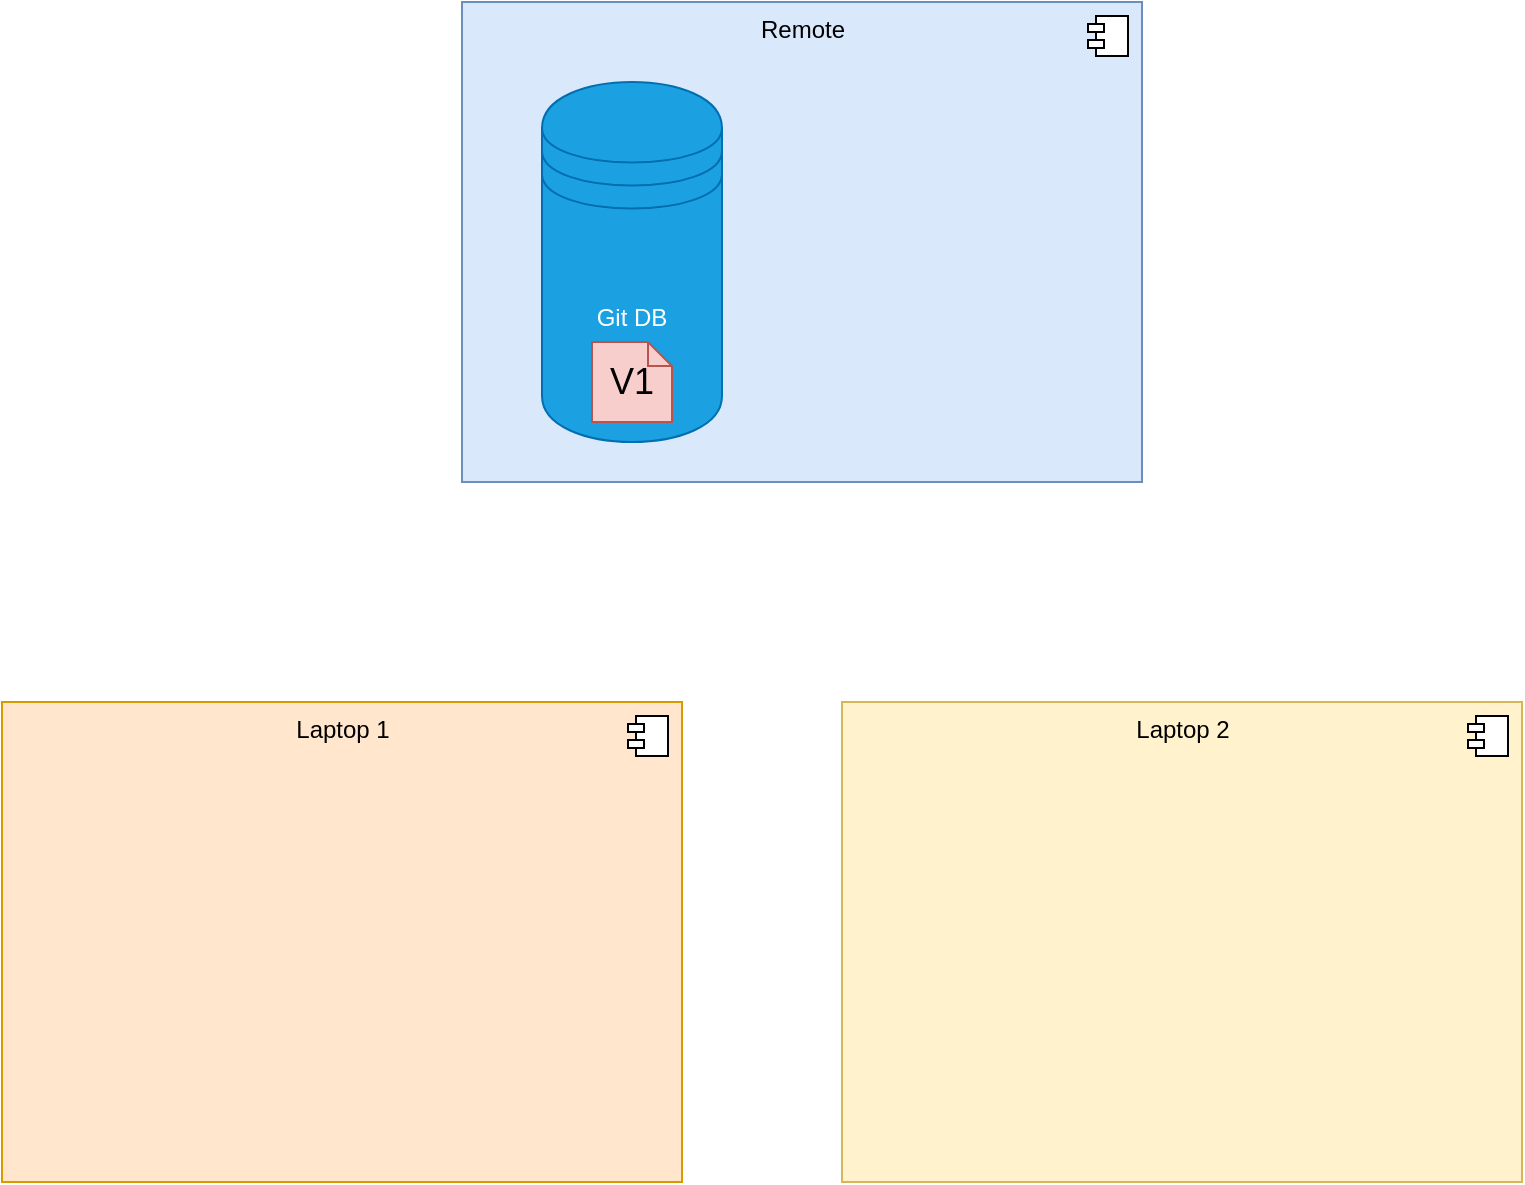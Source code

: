 <mxfile version="20.6.2" type="device" pages="9"><diagram id="5U65HtM5BQJa2-4FAChV" name="0 - Start"><mxGraphModel dx="1117" dy="796" grid="1" gridSize="10" guides="1" tooltips="1" connect="1" arrows="1" fold="1" page="1" pageScale="1" pageWidth="850" pageHeight="1100" math="0" shadow="0"><root><mxCell id="0"/><mxCell id="1" parent="0"/><mxCell id="_URD0SLo676H8CFHPHX2-1" value="Remote" style="html=1;dropTarget=0;verticalAlign=top;fillColor=#dae8fc;strokeColor=#6c8ebf;" vertex="1" parent="1"><mxGeometry x="250" y="40" width="340" height="240" as="geometry"/></mxCell><mxCell id="_URD0SLo676H8CFHPHX2-2" value="" style="shape=module;jettyWidth=8;jettyHeight=4;" vertex="1" parent="_URD0SLo676H8CFHPHX2-1"><mxGeometry x="1" width="20" height="20" relative="1" as="geometry"><mxPoint x="-27" y="7" as="offset"/></mxGeometry></mxCell><mxCell id="_URD0SLo676H8CFHPHX2-3" value="Git DB" style="shape=datastore;whiteSpace=wrap;html=1;fillColor=#1ba1e2;fontColor=#ffffff;strokeColor=#006EAF;" vertex="1" parent="1"><mxGeometry x="290" y="80" width="90" height="180" as="geometry"/></mxCell><mxCell id="_URD0SLo676H8CFHPHX2-4" value="Laptop 1" style="html=1;dropTarget=0;verticalAlign=top;fillColor=#ffe6cc;strokeColor=#d79b00;" vertex="1" parent="1"><mxGeometry x="20" y="390" width="340" height="240" as="geometry"/></mxCell><mxCell id="_URD0SLo676H8CFHPHX2-5" value="" style="shape=module;jettyWidth=8;jettyHeight=4;" vertex="1" parent="_URD0SLo676H8CFHPHX2-4"><mxGeometry x="1" width="20" height="20" relative="1" as="geometry"><mxPoint x="-27" y="7" as="offset"/></mxGeometry></mxCell><mxCell id="_URD0SLo676H8CFHPHX2-6" value="Laptop 2" style="html=1;dropTarget=0;verticalAlign=top;fillColor=#fff2cc;strokeColor=#d6b656;" vertex="1" parent="1"><mxGeometry x="440" y="390" width="340" height="240" as="geometry"/></mxCell><mxCell id="_URD0SLo676H8CFHPHX2-7" value="" style="shape=module;jettyWidth=8;jettyHeight=4;" vertex="1" parent="_URD0SLo676H8CFHPHX2-6"><mxGeometry x="1" width="20" height="20" relative="1" as="geometry"><mxPoint x="-27" y="7" as="offset"/></mxGeometry></mxCell><mxCell id="_URD0SLo676H8CFHPHX2-8" value="V1" style="shape=note;size=12;whiteSpace=wrap;html=1;strokeColor=#b85450;fontSize=18;fillColor=#f8cecc;" vertex="1" parent="1"><mxGeometry x="315" y="210" width="40" height="40" as="geometry"/></mxCell></root></mxGraphModel></diagram><diagram id="FFJ6EXLTwhQOlLn3EjhD" name="1 - Clone"><mxGraphModel dx="920" dy="655" grid="1" gridSize="10" guides="1" tooltips="1" connect="1" arrows="1" fold="1" page="1" pageScale="1" pageWidth="850" pageHeight="1100" math="0" shadow="0"><root><mxCell id="0"/><mxCell id="1" parent="0"/><mxCell id="z_joZb11VpSB62gJ-SlW-4" value="Remote" style="html=1;dropTarget=0;verticalAlign=top;fillColor=#dae8fc;strokeColor=#6c8ebf;" vertex="1" parent="1"><mxGeometry x="250" y="40" width="340" height="240" as="geometry"/></mxCell><mxCell id="z_joZb11VpSB62gJ-SlW-5" value="" style="shape=module;jettyWidth=8;jettyHeight=4;" vertex="1" parent="z_joZb11VpSB62gJ-SlW-4"><mxGeometry x="1" width="20" height="20" relative="1" as="geometry"><mxPoint x="-27" y="7" as="offset"/></mxGeometry></mxCell><mxCell id="z_joZb11VpSB62gJ-SlW-1" value="Git DB" style="shape=datastore;whiteSpace=wrap;html=1;fillColor=#1ba1e2;fontColor=#ffffff;strokeColor=#006EAF;" vertex="1" parent="1"><mxGeometry x="290" y="80" width="90" height="180" as="geometry"/></mxCell><mxCell id="z_joZb11VpSB62gJ-SlW-6" value="Laptop 1" style="html=1;dropTarget=0;verticalAlign=top;fillColor=#ffe6cc;strokeColor=#d79b00;" vertex="1" parent="1"><mxGeometry x="20" y="390" width="340" height="240" as="geometry"/></mxCell><mxCell id="z_joZb11VpSB62gJ-SlW-7" value="" style="shape=module;jettyWidth=8;jettyHeight=4;" vertex="1" parent="z_joZb11VpSB62gJ-SlW-6"><mxGeometry x="1" width="20" height="20" relative="1" as="geometry"><mxPoint x="-27" y="7" as="offset"/></mxGeometry></mxCell><mxCell id="z_joZb11VpSB62gJ-SlW-8" value="Git DB" style="shape=datastore;whiteSpace=wrap;html=1;fillColor=#dae8fc;strokeColor=#6c8ebf;" vertex="1" parent="1"><mxGeometry x="50" y="430" width="90" height="180" as="geometry"/></mxCell><mxCell id="z_joZb11VpSB62gJ-SlW-9" value="Laptop 2" style="html=1;dropTarget=0;verticalAlign=top;fillColor=#fff2cc;strokeColor=#d6b656;" vertex="1" parent="1"><mxGeometry x="440" y="390" width="340" height="240" as="geometry"/></mxCell><mxCell id="z_joZb11VpSB62gJ-SlW-10" value="" style="shape=module;jettyWidth=8;jettyHeight=4;" vertex="1" parent="z_joZb11VpSB62gJ-SlW-9"><mxGeometry x="1" width="20" height="20" relative="1" as="geometry"><mxPoint x="-27" y="7" as="offset"/></mxGeometry></mxCell><mxCell id="z_joZb11VpSB62gJ-SlW-18" value="" style="endArrow=classic;html=1;rounded=0;exitX=0;exitY=0.5;exitDx=0;exitDy=0;entryX=0.5;entryY=0;entryDx=0;entryDy=0;strokeWidth=4;strokeColor=#FF0000;" edge="1" parent="1" source="z_joZb11VpSB62gJ-SlW-1" target="z_joZb11VpSB62gJ-SlW-8"><mxGeometry width="50" height="50" relative="1" as="geometry"><mxPoint x="410" y="350" as="sourcePoint"/><mxPoint x="460" y="300" as="targetPoint"/><Array as="points"><mxPoint x="95" y="170"/></Array></mxGeometry></mxCell><mxCell id="z_joZb11VpSB62gJ-SlW-19" value="1. Clone" style="edgeLabel;html=1;align=center;verticalAlign=middle;resizable=0;points=[];fontSize=18;fontStyle=1" vertex="1" connectable="0" parent="z_joZb11VpSB62gJ-SlW-18"><mxGeometry x="-0.013" y="-2" relative="1" as="geometry"><mxPoint as="offset"/></mxGeometry></mxCell><mxCell id="z_joZb11VpSB62gJ-SlW-20" value="No files yet. Only the DB is copied locally." style="text;html=1;strokeColor=none;fillColor=none;align=center;verticalAlign=middle;whiteSpace=wrap;rounded=0;fontSize=12;" vertex="1" parent="1"><mxGeometry x="120" y="350" width="240" height="30" as="geometry"/></mxCell><mxCell id="DHApA9Spu-sq113LdcjO-1" value="Git DB" style="shape=datastore;whiteSpace=wrap;html=1;fillColor=#dae8fc;strokeColor=#6c8ebf;" vertex="1" parent="1"><mxGeometry x="470" y="430" width="90" height="180" as="geometry"/></mxCell><mxCell id="DHApA9Spu-sq113LdcjO-2" value="" style="endArrow=classic;html=1;rounded=0;strokeColor=#FF0000;strokeWidth=4;fontSize=18;exitX=1;exitY=0.5;exitDx=0;exitDy=0;entryX=0.5;entryY=0;entryDx=0;entryDy=0;" edge="1" parent="1" source="z_joZb11VpSB62gJ-SlW-1" target="DHApA9Spu-sq113LdcjO-1"><mxGeometry width="50" height="50" relative="1" as="geometry"><mxPoint x="410" y="390" as="sourcePoint"/><mxPoint x="460" y="340" as="targetPoint"/><Array as="points"><mxPoint x="515" y="170"/></Array></mxGeometry></mxCell><mxCell id="EKTjifiQwJG4rqFEtvdM-1" value="1. Clone" style="edgeLabel;html=1;align=center;verticalAlign=middle;resizable=0;points=[];fontSize=18;" vertex="1" connectable="0" parent="DHApA9Spu-sq113LdcjO-2"><mxGeometry x="-0.127" y="2" relative="1" as="geometry"><mxPoint y="-1" as="offset"/></mxGeometry></mxCell><mxCell id="oBwwfQ-_5PMVDFvXEvI2-1" value="V1" style="shape=note;size=12;whiteSpace=wrap;html=1;strokeColor=#b85450;fontSize=18;fillColor=#f8cecc;" vertex="1" parent="1"><mxGeometry x="315" y="210" width="40" height="40" as="geometry"/></mxCell><mxCell id="oBwwfQ-_5PMVDFvXEvI2-3" value="V1" style="shape=note;size=20;whiteSpace=wrap;html=1;strokeColor=#b85450;fontSize=18;fillColor=#f8cecc;" vertex="1" parent="1"><mxGeometry x="75" y="560" width="40" height="40" as="geometry"/></mxCell><mxCell id="oBwwfQ-_5PMVDFvXEvI2-4" value="V1" style="shape=note;size=20;whiteSpace=wrap;html=1;strokeColor=#b85450;fontSize=18;fillColor=#f8cecc;" vertex="1" parent="1"><mxGeometry x="500" y="560" width="40" height="40" as="geometry"/></mxCell></root></mxGraphModel></diagram><diagram id="H4UW-zgcMbruFKrO-pfJ" name="2 - Checkout"><mxGraphModel dx="782" dy="557" grid="1" gridSize="10" guides="1" tooltips="1" connect="1" arrows="1" fold="1" page="1" pageScale="1" pageWidth="850" pageHeight="1100" math="0" shadow="0"><root><mxCell id="0"/><mxCell id="1" parent="0"/><mxCell id="U5B3p9EiB9MllaYhgkM5-1" value="Remote" style="html=1;dropTarget=0;verticalAlign=top;fillColor=#dae8fc;strokeColor=#6c8ebf;" vertex="1" parent="1"><mxGeometry x="250" y="40" width="340" height="240" as="geometry"/></mxCell><mxCell id="U5B3p9EiB9MllaYhgkM5-2" value="" style="shape=module;jettyWidth=8;jettyHeight=4;" vertex="1" parent="U5B3p9EiB9MllaYhgkM5-1"><mxGeometry x="1" width="20" height="20" relative="1" as="geometry"><mxPoint x="-27" y="7" as="offset"/></mxGeometry></mxCell><mxCell id="U5B3p9EiB9MllaYhgkM5-3" value="Git DB" style="shape=datastore;whiteSpace=wrap;html=1;fillColor=#1ba1e2;fontColor=#ffffff;strokeColor=#006EAF;" vertex="1" parent="1"><mxGeometry x="280" y="80" width="90" height="180" as="geometry"/></mxCell><mxCell id="U5B3p9EiB9MllaYhgkM5-4" value="Laptop 1" style="html=1;dropTarget=0;verticalAlign=top;fillColor=#ffe6cc;strokeColor=#d79b00;" vertex="1" parent="1"><mxGeometry x="20" y="390" width="340" height="240" as="geometry"/></mxCell><mxCell id="U5B3p9EiB9MllaYhgkM5-5" value="" style="shape=module;jettyWidth=8;jettyHeight=4;" vertex="1" parent="U5B3p9EiB9MllaYhgkM5-4"><mxGeometry x="1" width="20" height="20" relative="1" as="geometry"><mxPoint x="-27" y="7" as="offset"/></mxGeometry></mxCell><mxCell id="U5B3p9EiB9MllaYhgkM5-6" value="Git DB" style="shape=datastore;whiteSpace=wrap;html=1;fillColor=#dae8fc;strokeColor=#6c8ebf;" vertex="1" parent="1"><mxGeometry x="50" y="430" width="90" height="180" as="geometry"/></mxCell><mxCell id="U5B3p9EiB9MllaYhgkM5-7" value="Laptop 2" style="html=1;dropTarget=0;verticalAlign=top;fillColor=#fff2cc;strokeColor=#d6b656;" vertex="1" parent="1"><mxGeometry x="440" y="390" width="340" height="240" as="geometry"/></mxCell><mxCell id="U5B3p9EiB9MllaYhgkM5-8" value="" style="shape=module;jettyWidth=8;jettyHeight=4;" vertex="1" parent="U5B3p9EiB9MllaYhgkM5-7"><mxGeometry x="1" width="20" height="20" relative="1" as="geometry"><mxPoint x="-27" y="7" as="offset"/></mxGeometry></mxCell><mxCell id="U5B3p9EiB9MllaYhgkM5-9" value="" style="endArrow=classic;html=1;rounded=0;exitX=0;exitY=0.5;exitDx=0;exitDy=0;entryX=0.5;entryY=0;entryDx=0;entryDy=0;strokeWidth=1;strokeColor=#000000;" edge="1" parent="1" source="U5B3p9EiB9MllaYhgkM5-3" target="U5B3p9EiB9MllaYhgkM5-6"><mxGeometry width="50" height="50" relative="1" as="geometry"><mxPoint x="410" y="350" as="sourcePoint"/><mxPoint x="460" y="300" as="targetPoint"/><Array as="points"><mxPoint x="95" y="170"/></Array></mxGeometry></mxCell><mxCell id="U5B3p9EiB9MllaYhgkM5-10" value="1. Clone" style="edgeLabel;html=1;align=center;verticalAlign=middle;resizable=0;points=[];fontSize=18;fontStyle=0" vertex="1" connectable="0" parent="U5B3p9EiB9MllaYhgkM5-9"><mxGeometry x="-0.013" y="-2" relative="1" as="geometry"><mxPoint as="offset"/></mxGeometry></mxCell><mxCell id="U5B3p9EiB9MllaYhgkM5-12" value="2. Checkout" style="endArrow=classic;html=1;rounded=0;strokeColor=#FF0000;strokeWidth=4;fontSize=18;exitX=1;exitY=0.3;exitDx=0;exitDy=0;fontStyle=1" edge="1" parent="1" source="U5B3p9EiB9MllaYhgkM5-6" target="U5B3p9EiB9MllaYhgkM5-13"><mxGeometry x="0.111" y="14" width="50" height="50" relative="1" as="geometry"><mxPoint x="380" y="420" as="sourcePoint"/><mxPoint x="430" y="370" as="targetPoint"/><Array as="points"><mxPoint x="240" y="484"/></Array><mxPoint as="offset"/></mxGeometry></mxCell><mxCell id="U5B3p9EiB9MllaYhgkM5-13" value="V1" style="shape=note;size=20;whiteSpace=wrap;html=1;strokeColor=#b85450;fontSize=18;fillColor=#f8cecc;" vertex="1" parent="1"><mxGeometry x="190" y="510" width="100" height="100" as="geometry"/></mxCell><mxCell id="gv_gWqeEBP8fxdIGLXGi-1" value="With checkout, working copy of the files are being checked out on disk, so you can work on them" style="text;html=1;strokeColor=none;fillColor=none;align=center;verticalAlign=middle;whiteSpace=wrap;rounded=0;fontSize=12;" vertex="1" parent="1"><mxGeometry x="120" y="350" width="260" height="30" as="geometry"/></mxCell><mxCell id="x0Qrm4h8QjtPaN88Ti3Y-1" value="Git DB" style="shape=datastore;whiteSpace=wrap;html=1;fillColor=#dae8fc;strokeColor=#6c8ebf;" vertex="1" parent="1"><mxGeometry x="470" y="430" width="90" height="180" as="geometry"/></mxCell><mxCell id="x0Qrm4h8QjtPaN88Ti3Y-2" value="" style="endArrow=classic;html=1;rounded=0;strokeColor=#000000;strokeWidth=1;fontSize=18;exitX=1;exitY=0.5;exitDx=0;exitDy=0;entryX=0.5;entryY=0;entryDx=0;entryDy=0;" edge="1" parent="1" target="x0Qrm4h8QjtPaN88Ti3Y-1" source="U5B3p9EiB9MllaYhgkM5-3"><mxGeometry width="50" height="50" relative="1" as="geometry"><mxPoint x="380" y="170" as="sourcePoint"/><mxPoint x="460" y="340" as="targetPoint"/><Array as="points"><mxPoint x="515" y="170"/></Array></mxGeometry></mxCell><mxCell id="4L4xcsgXGi-XcHrjoa08-1" value="1. Clone" style="edgeLabel;html=1;align=center;verticalAlign=middle;resizable=0;points=[];fontSize=18;" vertex="1" connectable="0" parent="x0Qrm4h8QjtPaN88Ti3Y-2"><mxGeometry x="0.007" y="1" relative="1" as="geometry"><mxPoint as="offset"/></mxGeometry></mxCell><mxCell id="oSUnD03iuBQczTyBAvfT-1" value="2. Checkout" style="endArrow=classic;html=1;rounded=0;strokeColor=#FF0000;strokeWidth=4;fontSize=18;exitX=1;exitY=0.3;exitDx=0;exitDy=0;" edge="1" parent="1" target="oSUnD03iuBQczTyBAvfT-2"><mxGeometry x="0.111" y="14" width="50" height="50" relative="1" as="geometry"><mxPoint x="560" y="487" as="sourcePoint"/><mxPoint x="850" y="373" as="targetPoint"/><Array as="points"><mxPoint x="660" y="487"/></Array><mxPoint as="offset"/></mxGeometry></mxCell><mxCell id="oSUnD03iuBQczTyBAvfT-2" value="V1" style="shape=note;size=20;whiteSpace=wrap;html=1;strokeColor=#b85450;fontSize=18;fillColor=#f8cecc;" vertex="1" parent="1"><mxGeometry x="610" y="513" width="100" height="100" as="geometry"/></mxCell><mxCell id="QKkBvHsqErEaXLWEgrU4-1" value="V1" style="shape=note;size=20;whiteSpace=wrap;html=1;strokeColor=#b85450;fontSize=18;fillColor=#f8cecc;" vertex="1" parent="1"><mxGeometry x="75" y="560" width="40" height="40" as="geometry"/></mxCell><mxCell id="QKkBvHsqErEaXLWEgrU4-2" value="V1" style="shape=note;size=0;whiteSpace=wrap;html=1;strokeColor=#b85450;fontSize=18;fillColor=#f8cecc;" vertex="1" parent="1"><mxGeometry x="305" y="210" width="40" height="40" as="geometry"/></mxCell><mxCell id="rj0Q6D3rUcIUZ565kcR4-2" value="V1" style="shape=note;size=20;whiteSpace=wrap;html=1;strokeColor=#b85450;fontSize=18;fillColor=#f8cecc;" vertex="1" parent="1"><mxGeometry x="495" y="560" width="40" height="40" as="geometry"/></mxCell></root></mxGraphModel></diagram><diagram id="Svvhg4pS1HaeS45XZ51i" name="3. Change"><mxGraphModel dx="782" dy="557" grid="1" gridSize="10" guides="1" tooltips="1" connect="1" arrows="1" fold="1" page="1" pageScale="1" pageWidth="850" pageHeight="1100" math="0" shadow="0"><root><mxCell id="0"/><mxCell id="1" parent="0"/><mxCell id="YfARH2_D3AuecZI0mGhg-1" value="Remote" style="html=1;dropTarget=0;verticalAlign=top;fillColor=#dae8fc;strokeColor=#6c8ebf;" vertex="1" parent="1"><mxGeometry x="250" y="40" width="340" height="240" as="geometry"/></mxCell><mxCell id="YfARH2_D3AuecZI0mGhg-2" value="" style="shape=module;jettyWidth=8;jettyHeight=4;" vertex="1" parent="YfARH2_D3AuecZI0mGhg-1"><mxGeometry x="1" width="20" height="20" relative="1" as="geometry"><mxPoint x="-27" y="7" as="offset"/></mxGeometry></mxCell><mxCell id="YfARH2_D3AuecZI0mGhg-3" value="Git DB" style="shape=datastore;whiteSpace=wrap;html=1;fillColor=#1ba1e2;fontColor=#ffffff;strokeColor=#006EAF;" vertex="1" parent="1"><mxGeometry x="280" y="80" width="90" height="180" as="geometry"/></mxCell><mxCell id="YfARH2_D3AuecZI0mGhg-4" value="Laptop 1" style="html=1;dropTarget=0;verticalAlign=top;fillColor=#ffe6cc;strokeColor=#d79b00;" vertex="1" parent="1"><mxGeometry x="20" y="390" width="340" height="240" as="geometry"/></mxCell><mxCell id="YfARH2_D3AuecZI0mGhg-5" value="" style="shape=module;jettyWidth=8;jettyHeight=4;" vertex="1" parent="YfARH2_D3AuecZI0mGhg-4"><mxGeometry x="1" width="20" height="20" relative="1" as="geometry"><mxPoint x="-27" y="7" as="offset"/></mxGeometry></mxCell><mxCell id="YfARH2_D3AuecZI0mGhg-6" value="Git DB" style="shape=datastore;whiteSpace=wrap;html=1;fillColor=#dae8fc;strokeColor=#6c8ebf;" vertex="1" parent="1"><mxGeometry x="50" y="430" width="90" height="180" as="geometry"/></mxCell><mxCell id="YfARH2_D3AuecZI0mGhg-7" value="Laptop 2" style="html=1;dropTarget=0;verticalAlign=top;fillColor=#fff2cc;strokeColor=#d6b656;" vertex="1" parent="1"><mxGeometry x="440" y="390" width="340" height="240" as="geometry"/></mxCell><mxCell id="YfARH2_D3AuecZI0mGhg-8" value="" style="shape=module;jettyWidth=8;jettyHeight=4;" vertex="1" parent="YfARH2_D3AuecZI0mGhg-7"><mxGeometry x="1" width="20" height="20" relative="1" as="geometry"><mxPoint x="-27" y="7" as="offset"/></mxGeometry></mxCell><mxCell id="YfARH2_D3AuecZI0mGhg-9" value="" style="endArrow=classic;html=1;rounded=0;exitX=0;exitY=0.5;exitDx=0;exitDy=0;entryX=0.5;entryY=0;entryDx=0;entryDy=0;strokeWidth=1;strokeColor=#000000;" edge="1" parent="1" source="YfARH2_D3AuecZI0mGhg-3" target="YfARH2_D3AuecZI0mGhg-6"><mxGeometry width="50" height="50" relative="1" as="geometry"><mxPoint x="410" y="350" as="sourcePoint"/><mxPoint x="460" y="300" as="targetPoint"/><Array as="points"><mxPoint x="95" y="170"/></Array></mxGeometry></mxCell><mxCell id="YfARH2_D3AuecZI0mGhg-10" value="1. Clone" style="edgeLabel;html=1;align=center;verticalAlign=middle;resizable=0;points=[];fontSize=18;fontStyle=0" vertex="1" connectable="0" parent="YfARH2_D3AuecZI0mGhg-9"><mxGeometry x="-0.013" y="-2" relative="1" as="geometry"><mxPoint as="offset"/></mxGeometry></mxCell><mxCell id="YfARH2_D3AuecZI0mGhg-11" value="2. Checkout" style="endArrow=classic;html=1;rounded=0;strokeColor=#000000;strokeWidth=1;fontSize=18;exitX=1;exitY=0.3;exitDx=0;exitDy=0;" edge="1" parent="1" source="YfARH2_D3AuecZI0mGhg-6" target="YfARH2_D3AuecZI0mGhg-12"><mxGeometry x="0.111" y="14" width="50" height="50" relative="1" as="geometry"><mxPoint x="380" y="420" as="sourcePoint"/><mxPoint x="430" y="370" as="targetPoint"/><Array as="points"><mxPoint x="240" y="484"/></Array><mxPoint as="offset"/></mxGeometry></mxCell><mxCell id="YfARH2_D3AuecZI0mGhg-12" value="V1 -&amp;gt; V2" style="shape=note;size=20;whiteSpace=wrap;html=1;strokeColor=#b85450;fontSize=18;fillColor=#f8cecc;" vertex="1" parent="1"><mxGeometry x="190" y="510" width="100" height="100" as="geometry"/></mxCell><mxCell id="YfARH2_D3AuecZI0mGhg-13" value="When you change the files, it will only be done in the local checked out copy, it is not yet in the DB. Note that we only change a file on 1 laptop." style="text;html=1;strokeColor=none;fillColor=none;align=center;verticalAlign=middle;whiteSpace=wrap;rounded=0;fontSize=12;" vertex="1" parent="1"><mxGeometry x="130" y="340" width="260" height="30" as="geometry"/></mxCell><mxCell id="YfARH2_D3AuecZI0mGhg-14" style="edgeStyle=orthogonalEdgeStyle;rounded=0;orthogonalLoop=1;jettySize=auto;html=1;exitX=0.5;exitY=1;exitDx=0;exitDy=0;exitPerimeter=0;entryX=0;entryY=0;entryDx=100;entryDy=60;entryPerimeter=0;strokeColor=#FF0000;strokeWidth=4;fontSize=18;" edge="1" parent="1" source="YfARH2_D3AuecZI0mGhg-12" target="YfARH2_D3AuecZI0mGhg-12"><mxGeometry relative="1" as="geometry"><Array as="points"><mxPoint x="240" y="620"/><mxPoint x="350" y="620"/><mxPoint x="350" y="570"/></Array></mxGeometry></mxCell><mxCell id="YfARH2_D3AuecZI0mGhg-15" value="3. Change" style="edgeLabel;html=1;align=center;verticalAlign=middle;resizable=0;points=[];fontSize=18;fontStyle=1" vertex="1" connectable="0" parent="YfARH2_D3AuecZI0mGhg-14"><mxGeometry x="0.551" relative="1" as="geometry"><mxPoint y="-20" as="offset"/></mxGeometry></mxCell><mxCell id="zKuS_lAgFrzEyqmeK1s7-1" value="Git DB" style="shape=datastore;whiteSpace=wrap;html=1;fillColor=#dae8fc;strokeColor=#6c8ebf;" vertex="1" parent="1"><mxGeometry x="470" y="430" width="90" height="180" as="geometry"/></mxCell><mxCell id="zKuS_lAgFrzEyqmeK1s7-2" value="" style="endArrow=classic;html=1;rounded=0;strokeColor=#000000;strokeWidth=1;fontSize=18;exitX=1;exitY=0.5;exitDx=0;exitDy=0;entryX=0.5;entryY=0;entryDx=0;entryDy=0;" edge="1" parent="1" target="zKuS_lAgFrzEyqmeK1s7-1" source="YfARH2_D3AuecZI0mGhg-3"><mxGeometry width="50" height="50" relative="1" as="geometry"><mxPoint x="380" y="170" as="sourcePoint"/><mxPoint x="460" y="340" as="targetPoint"/><Array as="points"><mxPoint x="515" y="170"/></Array></mxGeometry></mxCell><mxCell id="OH8a2GIHcy6pKFHM8biC-1" value="1. Clone" style="edgeLabel;html=1;align=center;verticalAlign=middle;resizable=0;points=[];fontSize=18;" vertex="1" connectable="0" parent="zKuS_lAgFrzEyqmeK1s7-2"><mxGeometry x="-0.035" relative="1" as="geometry"><mxPoint as="offset"/></mxGeometry></mxCell><mxCell id="os_QiaXtyCHWUWz7K3o_-1" value="2. Checkout" style="endArrow=classic;html=1;rounded=0;strokeColor=#000000;strokeWidth=1;fontSize=18;exitX=1;exitY=0.3;exitDx=0;exitDy=0;" edge="1" parent="1" target="os_QiaXtyCHWUWz7K3o_-2"><mxGeometry x="0.111" y="14" width="50" height="50" relative="1" as="geometry"><mxPoint x="560" y="484" as="sourcePoint"/><mxPoint x="850" y="370" as="targetPoint"/><Array as="points"><mxPoint x="660" y="484"/></Array><mxPoint as="offset"/></mxGeometry></mxCell><mxCell id="os_QiaXtyCHWUWz7K3o_-2" value="V1" style="shape=note;size=20;whiteSpace=wrap;html=1;strokeColor=#b85450;fontSize=18;fillColor=#f8cecc;" vertex="1" parent="1"><mxGeometry x="610" y="510" width="100" height="100" as="geometry"/></mxCell><mxCell id="nJepmCwckqr8nXAhNUav-1" value="V1" style="shape=note;size=20;whiteSpace=wrap;html=1;strokeColor=#b85450;fontSize=18;fillColor=#f8cecc;" vertex="1" parent="1"><mxGeometry x="305" y="210" width="40" height="40" as="geometry"/></mxCell><mxCell id="6JdjYUMy9x-rM9ArUg5N-1" value="V1" style="shape=note;size=20;whiteSpace=wrap;html=1;strokeColor=#b85450;fontSize=18;fillColor=#f8cecc;" vertex="1" parent="1"><mxGeometry x="75" y="560" width="40" height="40" as="geometry"/></mxCell><mxCell id="6JdjYUMy9x-rM9ArUg5N-3" value="V1" style="shape=note;size=20;whiteSpace=wrap;html=1;strokeColor=#b85450;fontSize=18;fillColor=#f8cecc;" vertex="1" parent="1"><mxGeometry x="495" y="560" width="40" height="40" as="geometry"/></mxCell></root></mxGraphModel></diagram><diagram id="I0ZHIvHxsnJ594asANWl" name="4 - Commit"><mxGraphModel dx="782" dy="557" grid="1" gridSize="10" guides="1" tooltips="1" connect="1" arrows="1" fold="1" page="1" pageScale="1" pageWidth="850" pageHeight="1100" math="0" shadow="0"><root><mxCell id="0"/><mxCell id="1" parent="0"/><mxCell id="Hd8y8mYB8OEDbewYD8sH-1" value="Remote" style="html=1;dropTarget=0;verticalAlign=top;fillColor=#dae8fc;strokeColor=#6c8ebf;" vertex="1" parent="1"><mxGeometry x="250" y="40" width="340" height="240" as="geometry"/></mxCell><mxCell id="Hd8y8mYB8OEDbewYD8sH-2" value="" style="shape=module;jettyWidth=8;jettyHeight=4;" vertex="1" parent="Hd8y8mYB8OEDbewYD8sH-1"><mxGeometry x="1" width="20" height="20" relative="1" as="geometry"><mxPoint x="-27" y="7" as="offset"/></mxGeometry></mxCell><mxCell id="Hd8y8mYB8OEDbewYD8sH-3" value="Git DB" style="shape=datastore;whiteSpace=wrap;html=1;fillColor=#1ba1e2;fontColor=#ffffff;strokeColor=#006EAF;" vertex="1" parent="1"><mxGeometry x="280" y="80" width="90" height="180" as="geometry"/></mxCell><mxCell id="Hd8y8mYB8OEDbewYD8sH-4" value="Laptop 1" style="html=1;dropTarget=0;verticalAlign=top;fillColor=#ffe6cc;strokeColor=#d79b00;" vertex="1" parent="1"><mxGeometry x="20" y="390" width="340" height="240" as="geometry"/></mxCell><mxCell id="Hd8y8mYB8OEDbewYD8sH-5" value="" style="shape=module;jettyWidth=8;jettyHeight=4;" vertex="1" parent="Hd8y8mYB8OEDbewYD8sH-4"><mxGeometry x="1" width="20" height="20" relative="1" as="geometry"><mxPoint x="-27" y="7" as="offset"/></mxGeometry></mxCell><mxCell id="Hd8y8mYB8OEDbewYD8sH-6" value="Git DB" style="shape=datastore;whiteSpace=wrap;html=1;fillColor=#dae8fc;strokeColor=#6c8ebf;" vertex="1" parent="1"><mxGeometry x="50" y="430" width="90" height="180" as="geometry"/></mxCell><mxCell id="Hd8y8mYB8OEDbewYD8sH-7" value="Laptop 2" style="html=1;dropTarget=0;verticalAlign=top;fillColor=#fff2cc;strokeColor=#d6b656;" vertex="1" parent="1"><mxGeometry x="440" y="390" width="340" height="240" as="geometry"/></mxCell><mxCell id="Hd8y8mYB8OEDbewYD8sH-8" value="" style="shape=module;jettyWidth=8;jettyHeight=4;" vertex="1" parent="Hd8y8mYB8OEDbewYD8sH-7"><mxGeometry x="1" width="20" height="20" relative="1" as="geometry"><mxPoint x="-27" y="7" as="offset"/></mxGeometry></mxCell><mxCell id="Hd8y8mYB8OEDbewYD8sH-9" value="" style="endArrow=classic;html=1;rounded=0;exitX=0;exitY=0.5;exitDx=0;exitDy=0;entryX=0.5;entryY=0;entryDx=0;entryDy=0;strokeWidth=1;strokeColor=#000000;" edge="1" parent="1" source="Hd8y8mYB8OEDbewYD8sH-3" target="Hd8y8mYB8OEDbewYD8sH-6"><mxGeometry width="50" height="50" relative="1" as="geometry"><mxPoint x="410" y="350" as="sourcePoint"/><mxPoint x="460" y="300" as="targetPoint"/><Array as="points"><mxPoint x="95" y="170"/></Array></mxGeometry></mxCell><mxCell id="Hd8y8mYB8OEDbewYD8sH-10" value="1. Clone" style="edgeLabel;html=1;align=center;verticalAlign=middle;resizable=0;points=[];fontSize=18;fontStyle=0" vertex="1" connectable="0" parent="Hd8y8mYB8OEDbewYD8sH-9"><mxGeometry x="-0.013" y="-2" relative="1" as="geometry"><mxPoint as="offset"/></mxGeometry></mxCell><mxCell id="Hd8y8mYB8OEDbewYD8sH-11" value="2. Checkout" style="endArrow=classic;html=1;rounded=0;strokeColor=#000000;strokeWidth=1;fontSize=18;exitX=1;exitY=0.3;exitDx=0;exitDy=0;" edge="1" parent="1"><mxGeometry x="0.111" y="14" width="50" height="50" relative="1" as="geometry"><mxPoint x="140" y="483" as="sourcePoint"/><mxPoint x="240" y="509" as="targetPoint"/><Array as="points"><mxPoint x="240" y="483"/></Array><mxPoint as="offset"/></mxGeometry></mxCell><mxCell id="Hd8y8mYB8OEDbewYD8sH-12" value="V2" style="shape=note;size=20;whiteSpace=wrap;html=1;strokeColor=#b85450;fontSize=18;fillColor=#f8cecc;" vertex="1" parent="1"><mxGeometry x="190" y="510" width="100" height="100" as="geometry"/></mxCell><mxCell id="Hd8y8mYB8OEDbewYD8sH-13" value="&lt;font style=&quot;font-size: 12px;&quot;&gt;When we commit, the changes are saved in the &lt;b&gt;local &lt;/b&gt;database. Note that before we commit, we need to add files to the commit (prepare the commit - git add)&lt;/font&gt;" style="text;html=1;strokeColor=none;fillColor=none;align=center;verticalAlign=middle;whiteSpace=wrap;rounded=0;fontSize=18;" vertex="1" parent="1"><mxGeometry x="110" y="320" width="260" height="30" as="geometry"/></mxCell><mxCell id="Hd8y8mYB8OEDbewYD8sH-14" style="edgeStyle=orthogonalEdgeStyle;rounded=0;orthogonalLoop=1;jettySize=auto;html=1;exitX=0.5;exitY=1;exitDx=0;exitDy=0;exitPerimeter=0;entryX=0;entryY=0;entryDx=100;entryDy=60;entryPerimeter=0;strokeColor=#000000;strokeWidth=1;fontSize=18;" edge="1" parent="1" source="Hd8y8mYB8OEDbewYD8sH-12" target="Hd8y8mYB8OEDbewYD8sH-12"><mxGeometry relative="1" as="geometry"><Array as="points"><mxPoint x="240" y="620"/><mxPoint x="350" y="620"/><mxPoint x="350" y="570"/></Array></mxGeometry></mxCell><mxCell id="Hd8y8mYB8OEDbewYD8sH-15" value="3. Change" style="edgeLabel;html=1;align=center;verticalAlign=middle;resizable=0;points=[];fontSize=18;" vertex="1" connectable="0" parent="Hd8y8mYB8OEDbewYD8sH-14"><mxGeometry x="0.551" relative="1" as="geometry"><mxPoint y="-20" as="offset"/></mxGeometry></mxCell><mxCell id="Hd8y8mYB8OEDbewYD8sH-16" value="Git DB" style="shape=datastore;whiteSpace=wrap;html=1;fillColor=#dae8fc;strokeColor=#6c8ebf;" vertex="1" parent="1"><mxGeometry x="470" y="430" width="90" height="180" as="geometry"/></mxCell><mxCell id="Hd8y8mYB8OEDbewYD8sH-17" value="" style="endArrow=classic;html=1;rounded=0;strokeColor=#000000;strokeWidth=1;fontSize=18;exitX=1;exitY=0.5;exitDx=0;exitDy=0;entryX=0.5;entryY=0;entryDx=0;entryDy=0;" edge="1" parent="1" source="Hd8y8mYB8OEDbewYD8sH-3" target="Hd8y8mYB8OEDbewYD8sH-16"><mxGeometry width="50" height="50" relative="1" as="geometry"><mxPoint x="380" y="170" as="sourcePoint"/><mxPoint x="460" y="340" as="targetPoint"/><Array as="points"><mxPoint x="515" y="170"/></Array></mxGeometry></mxCell><mxCell id="Hd8y8mYB8OEDbewYD8sH-18" value="1. Clone" style="edgeLabel;html=1;align=center;verticalAlign=middle;resizable=0;points=[];fontSize=18;" vertex="1" connectable="0" parent="Hd8y8mYB8OEDbewYD8sH-17"><mxGeometry x="-0.035" relative="1" as="geometry"><mxPoint as="offset"/></mxGeometry></mxCell><mxCell id="Hd8y8mYB8OEDbewYD8sH-19" value="2. Checkout" style="endArrow=classic;html=1;rounded=0;strokeColor=#000000;strokeWidth=1;fontSize=18;exitX=1;exitY=0.3;exitDx=0;exitDy=0;" edge="1" parent="1" target="Hd8y8mYB8OEDbewYD8sH-20"><mxGeometry x="0.111" y="14" width="50" height="50" relative="1" as="geometry"><mxPoint x="560" y="484" as="sourcePoint"/><mxPoint x="850" y="370" as="targetPoint"/><Array as="points"><mxPoint x="660" y="484"/></Array><mxPoint as="offset"/></mxGeometry></mxCell><mxCell id="Hd8y8mYB8OEDbewYD8sH-20" value="V1" style="shape=note;size=20;whiteSpace=wrap;html=1;strokeColor=#b85450;fontSize=18;fillColor=#f8cecc;" vertex="1" parent="1"><mxGeometry x="610" y="510" width="100" height="100" as="geometry"/></mxCell><mxCell id="Hd8y8mYB8OEDbewYD8sH-22" value="" style="endArrow=classic;html=1;rounded=0;strokeColor=#FF0000;strokeWidth=4;fontSize=18;entryX=0.85;entryY=0.05;entryDx=0;entryDy=0;entryPerimeter=0;exitX=0.8;exitY=0.1;exitDx=0;exitDy=0;exitPerimeter=0;" edge="1" parent="1" source="Hd8y8mYB8OEDbewYD8sH-12" target="Hd8y8mYB8OEDbewYD8sH-6"><mxGeometry width="50" height="50" relative="1" as="geometry"><mxPoint x="380" y="420" as="sourcePoint"/><mxPoint x="430" y="370" as="targetPoint"/><Array as="points"><mxPoint x="270" y="440"/></Array></mxGeometry></mxCell><mxCell id="Hd8y8mYB8OEDbewYD8sH-23" value="4. Commit" style="edgeLabel;html=1;align=center;verticalAlign=middle;resizable=0;points=[];fontSize=18;fontStyle=1" vertex="1" connectable="0" parent="Hd8y8mYB8OEDbewYD8sH-22"><mxGeometry x="0.22" relative="1" as="geometry"><mxPoint x="56" y="-15" as="offset"/></mxGeometry></mxCell><mxCell id="_Z0fxKz9JAwEAT1yZxIx-1" value="V1" style="shape=note;size=20;whiteSpace=wrap;html=1;strokeColor=#b85450;fontSize=18;fillColor=#f8cecc;" vertex="1" parent="1"><mxGeometry x="66" y="555" width="40" height="40" as="geometry"/></mxCell><mxCell id="Q8Lwd1zc1i5fBee95esu-1" value="V1" style="shape=note;size=20;whiteSpace=wrap;html=1;strokeColor=#b85450;fontSize=18;fillColor=#f8cecc;" vertex="1" parent="1"><mxGeometry x="305" y="210" width="40" height="40" as="geometry"/></mxCell><mxCell id="Q8Lwd1zc1i5fBee95esu-2" value="V1" style="shape=note;size=20;whiteSpace=wrap;html=1;strokeColor=#b85450;fontSize=18;fillColor=#f8cecc;" vertex="1" parent="1"><mxGeometry x="495" y="560" width="40" height="40" as="geometry"/></mxCell><mxCell id="Q8Lwd1zc1i5fBee95esu-3" value="V2" style="shape=note;size=20;whiteSpace=wrap;html=1;strokeColor=#b85450;fontSize=18;fillColor=#f8cecc;" vertex="1" parent="1"><mxGeometry x="80" y="560" width="40" height="40" as="geometry"/></mxCell></root></mxGraphModel></diagram><diagram id="DOHey9qNqBxNN4-_U635" name="5 - Push"><mxGraphModel dx="782" dy="557" grid="1" gridSize="10" guides="1" tooltips="1" connect="1" arrows="1" fold="1" page="1" pageScale="1" pageWidth="850" pageHeight="1100" math="0" shadow="0"><root><mxCell id="0"/><mxCell id="1" parent="0"/><mxCell id="OFFkozP8xa_nv3Pngev8-1" value="Remote" style="html=1;dropTarget=0;verticalAlign=top;fillColor=#dae8fc;strokeColor=#6c8ebf;" vertex="1" parent="1"><mxGeometry x="250" y="40" width="340" height="240" as="geometry"/></mxCell><mxCell id="OFFkozP8xa_nv3Pngev8-2" value="" style="shape=module;jettyWidth=8;jettyHeight=4;" vertex="1" parent="OFFkozP8xa_nv3Pngev8-1"><mxGeometry x="1" width="20" height="20" relative="1" as="geometry"><mxPoint x="-27" y="7" as="offset"/></mxGeometry></mxCell><mxCell id="OFFkozP8xa_nv3Pngev8-3" value="Git DB" style="shape=datastore;whiteSpace=wrap;html=1;fillColor=#1ba1e2;fontColor=#ffffff;strokeColor=#006EAF;" vertex="1" parent="1"><mxGeometry x="280" y="80" width="90" height="180" as="geometry"/></mxCell><mxCell id="OFFkozP8xa_nv3Pngev8-4" value="Laptop 1" style="html=1;dropTarget=0;verticalAlign=top;fillColor=#ffe6cc;strokeColor=#d79b00;" vertex="1" parent="1"><mxGeometry x="20" y="390" width="340" height="240" as="geometry"/></mxCell><mxCell id="OFFkozP8xa_nv3Pngev8-5" value="" style="shape=module;jettyWidth=8;jettyHeight=4;" vertex="1" parent="OFFkozP8xa_nv3Pngev8-4"><mxGeometry x="1" width="20" height="20" relative="1" as="geometry"><mxPoint x="-27" y="7" as="offset"/></mxGeometry></mxCell><mxCell id="OFFkozP8xa_nv3Pngev8-6" value="Git DB" style="shape=datastore;whiteSpace=wrap;html=1;fillColor=#dae8fc;strokeColor=#6c8ebf;" vertex="1" parent="1"><mxGeometry x="50" y="430" width="90" height="180" as="geometry"/></mxCell><mxCell id="OFFkozP8xa_nv3Pngev8-7" value="Laptop 2" style="html=1;dropTarget=0;verticalAlign=top;fillColor=#fff2cc;strokeColor=#d6b656;" vertex="1" parent="1"><mxGeometry x="440" y="390" width="340" height="240" as="geometry"/></mxCell><mxCell id="OFFkozP8xa_nv3Pngev8-8" value="" style="shape=module;jettyWidth=8;jettyHeight=4;" vertex="1" parent="OFFkozP8xa_nv3Pngev8-7"><mxGeometry x="1" width="20" height="20" relative="1" as="geometry"><mxPoint x="-27" y="7" as="offset"/></mxGeometry></mxCell><mxCell id="OFFkozP8xa_nv3Pngev8-9" value="" style="endArrow=classic;html=1;rounded=0;exitX=0;exitY=0.5;exitDx=0;exitDy=0;entryX=0.5;entryY=0;entryDx=0;entryDy=0;strokeWidth=1;strokeColor=#000000;" edge="1" parent="1" source="OFFkozP8xa_nv3Pngev8-3" target="OFFkozP8xa_nv3Pngev8-6"><mxGeometry width="50" height="50" relative="1" as="geometry"><mxPoint x="410" y="350" as="sourcePoint"/><mxPoint x="460" y="300" as="targetPoint"/><Array as="points"><mxPoint x="95" y="170"/></Array></mxGeometry></mxCell><mxCell id="OFFkozP8xa_nv3Pngev8-10" value="&lt;span style=&quot;font-weight: normal;&quot;&gt;1. Clone&lt;/span&gt;" style="edgeLabel;html=1;align=center;verticalAlign=middle;resizable=0;points=[];fontSize=18;fontStyle=1" vertex="1" connectable="0" parent="OFFkozP8xa_nv3Pngev8-9"><mxGeometry x="-0.013" y="-2" relative="1" as="geometry"><mxPoint as="offset"/></mxGeometry></mxCell><mxCell id="OFFkozP8xa_nv3Pngev8-11" value="2. Checkout" style="endArrow=classic;html=1;rounded=0;strokeColor=#000000;strokeWidth=1;fontSize=18;exitX=1;exitY=0.3;exitDx=0;exitDy=0;" edge="1" parent="1"><mxGeometry x="0.111" y="14" width="50" height="50" relative="1" as="geometry"><mxPoint x="140" y="483" as="sourcePoint"/><mxPoint x="240" y="509" as="targetPoint"/><Array as="points"><mxPoint x="240" y="483"/></Array><mxPoint as="offset"/></mxGeometry></mxCell><mxCell id="OFFkozP8xa_nv3Pngev8-12" value="V2" style="shape=note;size=20;whiteSpace=wrap;html=1;strokeColor=#b85450;fontSize=18;fillColor=#f8cecc;" vertex="1" parent="1"><mxGeometry x="190" y="510" width="100" height="100" as="geometry"/></mxCell><mxCell id="OFFkozP8xa_nv3Pngev8-13" value="&lt;span style=&quot;font-size: 12px;&quot;&gt;After commit, the local DB is 1 version ahead. By pushing your changes, you update the remote server accordingly&lt;/span&gt;" style="text;html=1;strokeColor=none;fillColor=none;align=center;verticalAlign=middle;whiteSpace=wrap;rounded=0;fontSize=18;" vertex="1" parent="1"><mxGeometry x="110" y="330" width="260" height="30" as="geometry"/></mxCell><mxCell id="OFFkozP8xa_nv3Pngev8-14" style="edgeStyle=orthogonalEdgeStyle;rounded=0;orthogonalLoop=1;jettySize=auto;html=1;exitX=0.5;exitY=1;exitDx=0;exitDy=0;exitPerimeter=0;entryX=0;entryY=0;entryDx=100;entryDy=60;entryPerimeter=0;strokeColor=#000000;strokeWidth=1;fontSize=18;" edge="1" parent="1" source="OFFkozP8xa_nv3Pngev8-12" target="OFFkozP8xa_nv3Pngev8-12"><mxGeometry relative="1" as="geometry"><Array as="points"><mxPoint x="240" y="620"/><mxPoint x="350" y="620"/><mxPoint x="350" y="570"/></Array></mxGeometry></mxCell><mxCell id="OFFkozP8xa_nv3Pngev8-15" value="3. Change" style="edgeLabel;html=1;align=center;verticalAlign=middle;resizable=0;points=[];fontSize=18;" vertex="1" connectable="0" parent="OFFkozP8xa_nv3Pngev8-14"><mxGeometry x="0.551" relative="1" as="geometry"><mxPoint y="-20" as="offset"/></mxGeometry></mxCell><mxCell id="OFFkozP8xa_nv3Pngev8-16" value="Git DB" style="shape=datastore;whiteSpace=wrap;html=1;fillColor=#dae8fc;strokeColor=#6c8ebf;" vertex="1" parent="1"><mxGeometry x="470" y="430" width="90" height="180" as="geometry"/></mxCell><mxCell id="OFFkozP8xa_nv3Pngev8-17" value="" style="endArrow=classic;html=1;rounded=0;strokeColor=#000000;strokeWidth=1;fontSize=18;exitX=1;exitY=0.5;exitDx=0;exitDy=0;entryX=0.5;entryY=0;entryDx=0;entryDy=0;" edge="1" parent="1" source="OFFkozP8xa_nv3Pngev8-3" target="OFFkozP8xa_nv3Pngev8-16"><mxGeometry width="50" height="50" relative="1" as="geometry"><mxPoint x="380" y="170" as="sourcePoint"/><mxPoint x="460" y="340" as="targetPoint"/><Array as="points"><mxPoint x="515" y="170"/></Array></mxGeometry></mxCell><mxCell id="OFFkozP8xa_nv3Pngev8-18" value="1. Clone" style="edgeLabel;html=1;align=center;verticalAlign=middle;resizable=0;points=[];fontSize=18;" vertex="1" connectable="0" parent="OFFkozP8xa_nv3Pngev8-17"><mxGeometry x="-0.035" relative="1" as="geometry"><mxPoint as="offset"/></mxGeometry></mxCell><mxCell id="OFFkozP8xa_nv3Pngev8-19" value="2. Checkout" style="endArrow=classic;html=1;rounded=0;strokeColor=#000000;strokeWidth=1;fontSize=18;exitX=1;exitY=0.3;exitDx=0;exitDy=0;" edge="1" parent="1" target="OFFkozP8xa_nv3Pngev8-20"><mxGeometry x="0.111" y="14" width="50" height="50" relative="1" as="geometry"><mxPoint x="560" y="484" as="sourcePoint"/><mxPoint x="850" y="370" as="targetPoint"/><Array as="points"><mxPoint x="660" y="484"/></Array><mxPoint as="offset"/></mxGeometry></mxCell><mxCell id="OFFkozP8xa_nv3Pngev8-20" value="V1" style="shape=note;size=20;whiteSpace=wrap;html=1;strokeColor=#b85450;fontSize=18;fillColor=#f8cecc;" vertex="1" parent="1"><mxGeometry x="610" y="510" width="100" height="100" as="geometry"/></mxCell><mxCell id="OFFkozP8xa_nv3Pngev8-21" value="" style="endArrow=classic;html=1;rounded=0;strokeColor=#000000;strokeWidth=1;fontSize=18;entryX=0.85;entryY=0.05;entryDx=0;entryDy=0;entryPerimeter=0;exitX=0.8;exitY=0.1;exitDx=0;exitDy=0;exitPerimeter=0;" edge="1" parent="1" source="OFFkozP8xa_nv3Pngev8-12" target="OFFkozP8xa_nv3Pngev8-6"><mxGeometry width="50" height="50" relative="1" as="geometry"><mxPoint x="380" y="420" as="sourcePoint"/><mxPoint x="430" y="370" as="targetPoint"/><Array as="points"><mxPoint x="270" y="440"/></Array></mxGeometry></mxCell><mxCell id="OFFkozP8xa_nv3Pngev8-22" value="4. Commit" style="edgeLabel;html=1;align=center;verticalAlign=middle;resizable=0;points=[];fontSize=18;" vertex="1" connectable="0" parent="OFFkozP8xa_nv3Pngev8-21"><mxGeometry x="0.22" relative="1" as="geometry"><mxPoint x="56" y="-15" as="offset"/></mxGeometry></mxCell><mxCell id="OFFkozP8xa_nv3Pngev8-23" value="V1" style="shape=note;size=20;whiteSpace=wrap;html=1;strokeColor=#b85450;fontSize=18;fillColor=#f8cecc;" vertex="1" parent="1"><mxGeometry x="66" y="555" width="40" height="40" as="geometry"/></mxCell><mxCell id="OFFkozP8xa_nv3Pngev8-24" value="V1" style="shape=note;size=20;whiteSpace=wrap;html=1;strokeColor=#b85450;fontSize=18;fillColor=#f8cecc;" vertex="1" parent="1"><mxGeometry x="296" y="205" width="40" height="40" as="geometry"/></mxCell><mxCell id="OFFkozP8xa_nv3Pngev8-25" value="V1" style="shape=note;size=20;whiteSpace=wrap;html=1;strokeColor=#b85450;fontSize=18;fillColor=#f8cecc;" vertex="1" parent="1"><mxGeometry x="495" y="560" width="40" height="40" as="geometry"/></mxCell><mxCell id="OFFkozP8xa_nv3Pngev8-26" value="V2" style="shape=note;size=20;whiteSpace=wrap;html=1;strokeColor=#b85450;fontSize=18;fillColor=#f8cecc;" vertex="1" parent="1"><mxGeometry x="80" y="560" width="40" height="40" as="geometry"/></mxCell><mxCell id="OFFkozP8xa_nv3Pngev8-27" value="" style="endArrow=classic;html=1;rounded=0;strokeColor=#FF0000;strokeWidth=4;fontSize=12;entryX=0;entryY=0.3;entryDx=0;entryDy=0;" edge="1" parent="1" target="OFFkozP8xa_nv3Pngev8-3"><mxGeometry width="50" height="50" relative="1" as="geometry"><mxPoint x="60" y="440" as="sourcePoint"/><mxPoint x="430" y="270" as="targetPoint"/><Array as="points"><mxPoint x="50" y="440"/><mxPoint x="50" y="134"/></Array></mxGeometry></mxCell><mxCell id="OFFkozP8xa_nv3Pngev8-28" value="5. Push" style="edgeLabel;html=1;align=center;verticalAlign=middle;resizable=0;points=[];fontSize=18;fontStyle=1" vertex="1" connectable="0" parent="OFFkozP8xa_nv3Pngev8-27"><mxGeometry x="0.428" relative="1" as="geometry"><mxPoint as="offset"/></mxGeometry></mxCell><mxCell id="OFFkozP8xa_nv3Pngev8-29" value="V2" style="shape=note;size=20;whiteSpace=wrap;html=1;strokeColor=#b85450;fontSize=18;fillColor=#f8cecc;" vertex="1" parent="1"><mxGeometry x="310" y="210" width="40" height="40" as="geometry"/></mxCell></root></mxGraphModel></diagram><diagram id="OQsumUBPey_751Vwy9te" name="6 - Fetch"><mxGraphModel dx="782" dy="557" grid="1" gridSize="10" guides="1" tooltips="1" connect="1" arrows="1" fold="1" page="1" pageScale="1" pageWidth="850" pageHeight="1100" math="0" shadow="0"><root><mxCell id="0"/><mxCell id="1" parent="0"/><mxCell id="N7YJPKJ7uSd_uhux8kFv-1" value="Remote" style="html=1;dropTarget=0;verticalAlign=top;fillColor=#dae8fc;strokeColor=#6c8ebf;" vertex="1" parent="1"><mxGeometry x="250" y="40" width="340" height="240" as="geometry"/></mxCell><mxCell id="N7YJPKJ7uSd_uhux8kFv-2" value="" style="shape=module;jettyWidth=8;jettyHeight=4;" vertex="1" parent="N7YJPKJ7uSd_uhux8kFv-1"><mxGeometry x="1" width="20" height="20" relative="1" as="geometry"><mxPoint x="-27" y="7" as="offset"/></mxGeometry></mxCell><mxCell id="N7YJPKJ7uSd_uhux8kFv-3" value="Git DB" style="shape=datastore;whiteSpace=wrap;html=1;fillColor=#1ba1e2;fontColor=#ffffff;strokeColor=#006EAF;" vertex="1" parent="1"><mxGeometry x="280" y="80" width="90" height="180" as="geometry"/></mxCell><mxCell id="N7YJPKJ7uSd_uhux8kFv-4" value="Laptop 1" style="html=1;dropTarget=0;verticalAlign=top;fillColor=#ffe6cc;strokeColor=#d79b00;" vertex="1" parent="1"><mxGeometry x="20" y="390" width="340" height="240" as="geometry"/></mxCell><mxCell id="N7YJPKJ7uSd_uhux8kFv-5" value="" style="shape=module;jettyWidth=8;jettyHeight=4;" vertex="1" parent="N7YJPKJ7uSd_uhux8kFv-4"><mxGeometry x="1" width="20" height="20" relative="1" as="geometry"><mxPoint x="-27" y="7" as="offset"/></mxGeometry></mxCell><mxCell id="N7YJPKJ7uSd_uhux8kFv-6" value="Git DB" style="shape=datastore;whiteSpace=wrap;html=1;fillColor=#dae8fc;strokeColor=#6c8ebf;" vertex="1" parent="1"><mxGeometry x="50" y="430" width="90" height="180" as="geometry"/></mxCell><mxCell id="N7YJPKJ7uSd_uhux8kFv-7" value="Laptop 2" style="html=1;dropTarget=0;verticalAlign=top;fillColor=#fff2cc;strokeColor=#d6b656;" vertex="1" parent="1"><mxGeometry x="440" y="390" width="340" height="240" as="geometry"/></mxCell><mxCell id="N7YJPKJ7uSd_uhux8kFv-8" value="" style="shape=module;jettyWidth=8;jettyHeight=4;" vertex="1" parent="N7YJPKJ7uSd_uhux8kFv-7"><mxGeometry x="1" width="20" height="20" relative="1" as="geometry"><mxPoint x="-27" y="7" as="offset"/></mxGeometry></mxCell><mxCell id="N7YJPKJ7uSd_uhux8kFv-9" value="" style="endArrow=classic;html=1;rounded=0;exitX=0;exitY=0.5;exitDx=0;exitDy=0;entryX=0.5;entryY=0;entryDx=0;entryDy=0;strokeWidth=1;strokeColor=#000000;" edge="1" parent="1" source="N7YJPKJ7uSd_uhux8kFv-3" target="N7YJPKJ7uSd_uhux8kFv-6"><mxGeometry width="50" height="50" relative="1" as="geometry"><mxPoint x="410" y="350" as="sourcePoint"/><mxPoint x="460" y="300" as="targetPoint"/><Array as="points"><mxPoint x="95" y="170"/></Array></mxGeometry></mxCell><mxCell id="N7YJPKJ7uSd_uhux8kFv-10" value="&lt;span style=&quot;font-weight: normal;&quot;&gt;1. Clone&lt;/span&gt;" style="edgeLabel;html=1;align=center;verticalAlign=middle;resizable=0;points=[];fontSize=18;fontStyle=1" vertex="1" connectable="0" parent="N7YJPKJ7uSd_uhux8kFv-9"><mxGeometry x="-0.013" y="-2" relative="1" as="geometry"><mxPoint as="offset"/></mxGeometry></mxCell><mxCell id="N7YJPKJ7uSd_uhux8kFv-11" value="2. Checkout" style="endArrow=classic;html=1;rounded=0;strokeColor=#000000;strokeWidth=1;fontSize=18;exitX=1;exitY=0.3;exitDx=0;exitDy=0;" edge="1" parent="1"><mxGeometry x="0.111" y="14" width="50" height="50" relative="1" as="geometry"><mxPoint x="140" y="483" as="sourcePoint"/><mxPoint x="240" y="509" as="targetPoint"/><Array as="points"><mxPoint x="240" y="483"/></Array><mxPoint as="offset"/></mxGeometry></mxCell><mxCell id="N7YJPKJ7uSd_uhux8kFv-12" value="V2" style="shape=note;size=20;whiteSpace=wrap;html=1;strokeColor=#b85450;fontSize=18;fillColor=#f8cecc;" vertex="1" parent="1"><mxGeometry x="190" y="510" width="100" height="100" as="geometry"/></mxCell><mxCell id="N7YJPKJ7uSd_uhux8kFv-13" value="&lt;span style=&quot;font-size: 12px;&quot;&gt;By fetching, we update our local DB with the latest changes. You will noticed that you will not be able to commit, when you are 'behind'. Then you need to 'pull' first, which consists out of 2 steps: Fetch, and Merge.&lt;/span&gt;" style="text;html=1;strokeColor=none;fillColor=none;align=center;verticalAlign=middle;whiteSpace=wrap;rounded=0;fontSize=18;" vertex="1" parent="1"><mxGeometry x="580" y="310" width="260" height="30" as="geometry"/></mxCell><mxCell id="N7YJPKJ7uSd_uhux8kFv-14" style="edgeStyle=orthogonalEdgeStyle;rounded=0;orthogonalLoop=1;jettySize=auto;html=1;exitX=0.5;exitY=1;exitDx=0;exitDy=0;exitPerimeter=0;entryX=0;entryY=0;entryDx=100;entryDy=60;entryPerimeter=0;strokeColor=#000000;strokeWidth=1;fontSize=18;" edge="1" parent="1" source="N7YJPKJ7uSd_uhux8kFv-12" target="N7YJPKJ7uSd_uhux8kFv-12"><mxGeometry relative="1" as="geometry"><Array as="points"><mxPoint x="240" y="620"/><mxPoint x="350" y="620"/><mxPoint x="350" y="570"/></Array></mxGeometry></mxCell><mxCell id="N7YJPKJ7uSd_uhux8kFv-15" value="3. Change" style="edgeLabel;html=1;align=center;verticalAlign=middle;resizable=0;points=[];fontSize=18;" vertex="1" connectable="0" parent="N7YJPKJ7uSd_uhux8kFv-14"><mxGeometry x="0.551" relative="1" as="geometry"><mxPoint y="-20" as="offset"/></mxGeometry></mxCell><mxCell id="N7YJPKJ7uSd_uhux8kFv-16" value="Git DB" style="shape=datastore;whiteSpace=wrap;html=1;fillColor=#dae8fc;strokeColor=#6c8ebf;" vertex="1" parent="1"><mxGeometry x="470" y="430" width="90" height="180" as="geometry"/></mxCell><mxCell id="N7YJPKJ7uSd_uhux8kFv-17" value="" style="endArrow=classic;html=1;rounded=0;strokeColor=#000000;strokeWidth=1;fontSize=18;exitX=1;exitY=0.5;exitDx=0;exitDy=0;entryX=0.5;entryY=0;entryDx=0;entryDy=0;" edge="1" parent="1" source="N7YJPKJ7uSd_uhux8kFv-3" target="N7YJPKJ7uSd_uhux8kFv-16"><mxGeometry width="50" height="50" relative="1" as="geometry"><mxPoint x="380" y="170" as="sourcePoint"/><mxPoint x="460" y="340" as="targetPoint"/><Array as="points"><mxPoint x="515" y="170"/></Array></mxGeometry></mxCell><mxCell id="N7YJPKJ7uSd_uhux8kFv-18" value="1. Clone" style="edgeLabel;html=1;align=center;verticalAlign=middle;resizable=0;points=[];fontSize=18;" vertex="1" connectable="0" parent="N7YJPKJ7uSd_uhux8kFv-17"><mxGeometry x="-0.035" relative="1" as="geometry"><mxPoint as="offset"/></mxGeometry></mxCell><mxCell id="N7YJPKJ7uSd_uhux8kFv-19" value="2. Checkout" style="endArrow=classic;html=1;rounded=0;strokeColor=#000000;strokeWidth=1;fontSize=18;exitX=1;exitY=0.3;exitDx=0;exitDy=0;" edge="1" parent="1" target="N7YJPKJ7uSd_uhux8kFv-20"><mxGeometry x="0.111" y="14" width="50" height="50" relative="1" as="geometry"><mxPoint x="560" y="484" as="sourcePoint"/><mxPoint x="850" y="370" as="targetPoint"/><Array as="points"><mxPoint x="660" y="484"/></Array><mxPoint as="offset"/></mxGeometry></mxCell><mxCell id="N7YJPKJ7uSd_uhux8kFv-20" value="V1" style="shape=note;size=20;whiteSpace=wrap;html=1;strokeColor=#b85450;fontSize=18;fillColor=#f8cecc;" vertex="1" parent="1"><mxGeometry x="610" y="510" width="100" height="100" as="geometry"/></mxCell><mxCell id="N7YJPKJ7uSd_uhux8kFv-21" value="" style="endArrow=classic;html=1;rounded=0;strokeColor=#000000;strokeWidth=1;fontSize=18;entryX=0.85;entryY=0.05;entryDx=0;entryDy=0;entryPerimeter=0;exitX=0.8;exitY=0.1;exitDx=0;exitDy=0;exitPerimeter=0;" edge="1" parent="1" source="N7YJPKJ7uSd_uhux8kFv-12" target="N7YJPKJ7uSd_uhux8kFv-6"><mxGeometry width="50" height="50" relative="1" as="geometry"><mxPoint x="380" y="420" as="sourcePoint"/><mxPoint x="430" y="370" as="targetPoint"/><Array as="points"><mxPoint x="270" y="440"/></Array></mxGeometry></mxCell><mxCell id="N7YJPKJ7uSd_uhux8kFv-22" value="4. Commit" style="edgeLabel;html=1;align=center;verticalAlign=middle;resizable=0;points=[];fontSize=18;" vertex="1" connectable="0" parent="N7YJPKJ7uSd_uhux8kFv-21"><mxGeometry x="0.22" relative="1" as="geometry"><mxPoint x="56" y="-15" as="offset"/></mxGeometry></mxCell><mxCell id="N7YJPKJ7uSd_uhux8kFv-23" value="V1" style="shape=note;size=20;whiteSpace=wrap;html=1;strokeColor=#b85450;fontSize=18;fillColor=#f8cecc;" vertex="1" parent="1"><mxGeometry x="66" y="555" width="40" height="40" as="geometry"/></mxCell><mxCell id="N7YJPKJ7uSd_uhux8kFv-24" value="V1" style="shape=note;size=20;whiteSpace=wrap;html=1;strokeColor=#b85450;fontSize=18;fillColor=#f8cecc;" vertex="1" parent="1"><mxGeometry x="296" y="205" width="40" height="40" as="geometry"/></mxCell><mxCell id="N7YJPKJ7uSd_uhux8kFv-26" value="V2" style="shape=note;size=20;whiteSpace=wrap;html=1;strokeColor=#b85450;fontSize=18;fillColor=#f8cecc;" vertex="1" parent="1"><mxGeometry x="80" y="560" width="40" height="40" as="geometry"/></mxCell><mxCell id="N7YJPKJ7uSd_uhux8kFv-27" value="" style="endArrow=classic;html=1;rounded=0;strokeColor=#000000;strokeWidth=1;fontSize=12;entryX=0;entryY=0.3;entryDx=0;entryDy=0;fontStyle=0" edge="1" parent="1" target="N7YJPKJ7uSd_uhux8kFv-3"><mxGeometry width="50" height="50" relative="1" as="geometry"><mxPoint x="60" y="440" as="sourcePoint"/><mxPoint x="430" y="270" as="targetPoint"/><Array as="points"><mxPoint x="50" y="440"/><mxPoint x="50" y="134"/></Array></mxGeometry></mxCell><mxCell id="N7YJPKJ7uSd_uhux8kFv-28" value="5. Push" style="edgeLabel;html=1;align=center;verticalAlign=middle;resizable=0;points=[];fontSize=18;fontStyle=0" vertex="1" connectable="0" parent="N7YJPKJ7uSd_uhux8kFv-27"><mxGeometry x="0.428" relative="1" as="geometry"><mxPoint as="offset"/></mxGeometry></mxCell><mxCell id="N7YJPKJ7uSd_uhux8kFv-29" value="V2" style="shape=note;size=20;whiteSpace=wrap;html=1;strokeColor=#b85450;fontSize=18;fillColor=#f8cecc;" vertex="1" parent="1"><mxGeometry x="310" y="210" width="40" height="40" as="geometry"/></mxCell><mxCell id="N7YJPKJ7uSd_uhux8kFv-30" style="edgeStyle=orthogonalEdgeStyle;rounded=0;orthogonalLoop=1;jettySize=auto;html=1;exitX=1;exitY=0.3;exitDx=0;exitDy=0;entryX=0.85;entryY=0.05;entryDx=0;entryDy=0;entryPerimeter=0;strokeColor=#FF0000;strokeWidth=4;fontSize=18;" edge="1" parent="1" source="N7YJPKJ7uSd_uhux8kFv-3" target="N7YJPKJ7uSd_uhux8kFv-16"><mxGeometry relative="1" as="geometry"><Array as="points"><mxPoint x="570" y="134"/><mxPoint x="570" y="439"/></Array></mxGeometry></mxCell><mxCell id="N7YJPKJ7uSd_uhux8kFv-31" value="6. Fetch" style="edgeLabel;html=1;align=center;verticalAlign=middle;resizable=0;points=[];fontSize=18;fontStyle=1" vertex="1" connectable="0" parent="N7YJPKJ7uSd_uhux8kFv-30"><mxGeometry x="-0.339" y="2" relative="1" as="geometry"><mxPoint as="offset"/></mxGeometry></mxCell><mxCell id="N7YJPKJ7uSd_uhux8kFv-32" value="V1" style="shape=note;size=20;whiteSpace=wrap;html=1;strokeColor=#b85450;fontSize=18;fillColor=#f8cecc;" vertex="1" parent="1"><mxGeometry x="489" y="556" width="40" height="40" as="geometry"/></mxCell><mxCell id="N7YJPKJ7uSd_uhux8kFv-33" value="V2" style="shape=note;size=20;whiteSpace=wrap;html=1;strokeColor=#b85450;fontSize=18;fillColor=#f8cecc;" vertex="1" parent="1"><mxGeometry x="503" y="561" width="40" height="40" as="geometry"/></mxCell></root></mxGraphModel></diagram><diagram id="rU-fmw39snREbUfqE-v8" name="7 - Merge"><mxGraphModel dx="782" dy="557" grid="1" gridSize="10" guides="1" tooltips="1" connect="1" arrows="1" fold="1" page="1" pageScale="1" pageWidth="850" pageHeight="1100" math="0" shadow="0"><root><mxCell id="0"/><mxCell id="1" parent="0"/><mxCell id="7NW2ym61OtqMWlv3yOEw-1" value="Remote" style="html=1;dropTarget=0;verticalAlign=top;fillColor=#dae8fc;strokeColor=#6c8ebf;" vertex="1" parent="1"><mxGeometry x="250" y="40" width="340" height="240" as="geometry"/></mxCell><mxCell id="7NW2ym61OtqMWlv3yOEw-2" value="" style="shape=module;jettyWidth=8;jettyHeight=4;" vertex="1" parent="7NW2ym61OtqMWlv3yOEw-1"><mxGeometry x="1" width="20" height="20" relative="1" as="geometry"><mxPoint x="-27" y="7" as="offset"/></mxGeometry></mxCell><mxCell id="7NW2ym61OtqMWlv3yOEw-3" value="Git DB" style="shape=datastore;whiteSpace=wrap;html=1;fillColor=#1ba1e2;fontColor=#ffffff;strokeColor=#006EAF;" vertex="1" parent="1"><mxGeometry x="280" y="80" width="90" height="180" as="geometry"/></mxCell><mxCell id="7NW2ym61OtqMWlv3yOEw-4" value="Laptop 1" style="html=1;dropTarget=0;verticalAlign=top;fillColor=#ffe6cc;strokeColor=#d79b00;" vertex="1" parent="1"><mxGeometry x="20" y="390" width="340" height="240" as="geometry"/></mxCell><mxCell id="7NW2ym61OtqMWlv3yOEw-5" value="" style="shape=module;jettyWidth=8;jettyHeight=4;" vertex="1" parent="7NW2ym61OtqMWlv3yOEw-4"><mxGeometry x="1" width="20" height="20" relative="1" as="geometry"><mxPoint x="-27" y="7" as="offset"/></mxGeometry></mxCell><mxCell id="7NW2ym61OtqMWlv3yOEw-6" value="Git DB" style="shape=datastore;whiteSpace=wrap;html=1;fillColor=#dae8fc;strokeColor=#6c8ebf;" vertex="1" parent="1"><mxGeometry x="50" y="430" width="90" height="180" as="geometry"/></mxCell><mxCell id="7NW2ym61OtqMWlv3yOEw-7" value="Laptop 2" style="html=1;dropTarget=0;verticalAlign=top;fillColor=#fff2cc;strokeColor=#d6b656;" vertex="1" parent="1"><mxGeometry x="440" y="390" width="340" height="240" as="geometry"/></mxCell><mxCell id="7NW2ym61OtqMWlv3yOEw-8" value="" style="shape=module;jettyWidth=8;jettyHeight=4;" vertex="1" parent="7NW2ym61OtqMWlv3yOEw-7"><mxGeometry x="1" width="20" height="20" relative="1" as="geometry"><mxPoint x="-27" y="7" as="offset"/></mxGeometry></mxCell><mxCell id="7NW2ym61OtqMWlv3yOEw-9" value="" style="endArrow=classic;html=1;rounded=0;exitX=0;exitY=0.5;exitDx=0;exitDy=0;entryX=0.5;entryY=0;entryDx=0;entryDy=0;strokeWidth=1;strokeColor=#000000;" edge="1" parent="1" source="7NW2ym61OtqMWlv3yOEw-3" target="7NW2ym61OtqMWlv3yOEw-6"><mxGeometry width="50" height="50" relative="1" as="geometry"><mxPoint x="410" y="350" as="sourcePoint"/><mxPoint x="460" y="300" as="targetPoint"/><Array as="points"><mxPoint x="95" y="170"/></Array></mxGeometry></mxCell><mxCell id="7NW2ym61OtqMWlv3yOEw-10" value="&lt;span style=&quot;font-weight: normal;&quot;&gt;1. Clone&lt;/span&gt;" style="edgeLabel;html=1;align=center;verticalAlign=middle;resizable=0;points=[];fontSize=18;fontStyle=1" vertex="1" connectable="0" parent="7NW2ym61OtqMWlv3yOEw-9"><mxGeometry x="-0.013" y="-2" relative="1" as="geometry"><mxPoint as="offset"/></mxGeometry></mxCell><mxCell id="7NW2ym61OtqMWlv3yOEw-11" value="2. Checkout" style="endArrow=classic;html=1;rounded=0;strokeColor=#000000;strokeWidth=1;fontSize=18;exitX=1;exitY=0.3;exitDx=0;exitDy=0;" edge="1" parent="1"><mxGeometry x="0.111" y="14" width="50" height="50" relative="1" as="geometry"><mxPoint x="140" y="483" as="sourcePoint"/><mxPoint x="240" y="509" as="targetPoint"/><Array as="points"><mxPoint x="240" y="483"/></Array><mxPoint as="offset"/></mxGeometry></mxCell><mxCell id="7NW2ym61OtqMWlv3yOEw-12" value="V2" style="shape=note;size=20;whiteSpace=wrap;html=1;strokeColor=#b85450;fontSize=18;fillColor=#f8cecc;" vertex="1" parent="1"><mxGeometry x="190" y="510" width="100" height="100" as="geometry"/></mxCell><mxCell id="7NW2ym61OtqMWlv3yOEw-13" value="&lt;span style=&quot;font-size: 12px;&quot;&gt;By merging, we apply the changes to our local copy. In this example, the file did not get changed by laptop 2, so it practically gets updated to the latest state. But when there are changes, GIT will try to have both changes merged into the file.&lt;/span&gt;" style="text;html=1;strokeColor=none;fillColor=none;align=center;verticalAlign=middle;whiteSpace=wrap;rounded=0;fontSize=18;" vertex="1" parent="1"><mxGeometry x="586" y="310" width="260" height="30" as="geometry"/></mxCell><mxCell id="7NW2ym61OtqMWlv3yOEw-14" style="edgeStyle=orthogonalEdgeStyle;rounded=0;orthogonalLoop=1;jettySize=auto;html=1;exitX=0.5;exitY=1;exitDx=0;exitDy=0;exitPerimeter=0;entryX=0;entryY=0;entryDx=100;entryDy=60;entryPerimeter=0;strokeColor=#000000;strokeWidth=1;fontSize=18;" edge="1" parent="1" source="7NW2ym61OtqMWlv3yOEw-12" target="7NW2ym61OtqMWlv3yOEw-12"><mxGeometry relative="1" as="geometry"><Array as="points"><mxPoint x="240" y="620"/><mxPoint x="350" y="620"/><mxPoint x="350" y="570"/></Array></mxGeometry></mxCell><mxCell id="7NW2ym61OtqMWlv3yOEw-15" value="3. Change" style="edgeLabel;html=1;align=center;verticalAlign=middle;resizable=0;points=[];fontSize=18;" vertex="1" connectable="0" parent="7NW2ym61OtqMWlv3yOEw-14"><mxGeometry x="0.551" relative="1" as="geometry"><mxPoint y="-20" as="offset"/></mxGeometry></mxCell><mxCell id="7NW2ym61OtqMWlv3yOEw-16" value="Git DB" style="shape=datastore;whiteSpace=wrap;html=1;fillColor=#dae8fc;strokeColor=#6c8ebf;" vertex="1" parent="1"><mxGeometry x="470" y="430" width="90" height="180" as="geometry"/></mxCell><mxCell id="7NW2ym61OtqMWlv3yOEw-17" value="" style="endArrow=classic;html=1;rounded=0;strokeColor=#000000;strokeWidth=1;fontSize=18;exitX=1;exitY=0.5;exitDx=0;exitDy=0;entryX=0.5;entryY=0;entryDx=0;entryDy=0;" edge="1" parent="1" source="7NW2ym61OtqMWlv3yOEw-3" target="7NW2ym61OtqMWlv3yOEw-16"><mxGeometry width="50" height="50" relative="1" as="geometry"><mxPoint x="380" y="170" as="sourcePoint"/><mxPoint x="460" y="340" as="targetPoint"/><Array as="points"><mxPoint x="515" y="170"/></Array></mxGeometry></mxCell><mxCell id="7NW2ym61OtqMWlv3yOEw-18" value="1. Clone" style="edgeLabel;html=1;align=center;verticalAlign=middle;resizable=0;points=[];fontSize=18;" vertex="1" connectable="0" parent="7NW2ym61OtqMWlv3yOEw-17"><mxGeometry x="-0.035" relative="1" as="geometry"><mxPoint as="offset"/></mxGeometry></mxCell><mxCell id="7NW2ym61OtqMWlv3yOEw-19" value="2. Checkout" style="endArrow=classic;html=1;rounded=0;strokeColor=#000000;strokeWidth=1;fontSize=18;exitX=1;exitY=0.3;exitDx=0;exitDy=0;" edge="1" parent="1" target="7NW2ym61OtqMWlv3yOEw-20"><mxGeometry x="0.111" y="14" width="50" height="50" relative="1" as="geometry"><mxPoint x="560" y="484" as="sourcePoint"/><mxPoint x="850" y="370" as="targetPoint"/><Array as="points"><mxPoint x="660" y="484"/></Array><mxPoint as="offset"/></mxGeometry></mxCell><mxCell id="7NW2ym61OtqMWlv3yOEw-20" value="V1 -&amp;gt; V2" style="shape=note;size=20;whiteSpace=wrap;html=1;strokeColor=#b85450;fontSize=18;fillColor=#f8cecc;" vertex="1" parent="1"><mxGeometry x="610" y="510" width="100" height="100" as="geometry"/></mxCell><mxCell id="7NW2ym61OtqMWlv3yOEw-21" value="" style="endArrow=classic;html=1;rounded=0;strokeColor=#000000;strokeWidth=1;fontSize=18;entryX=0.85;entryY=0.05;entryDx=0;entryDy=0;entryPerimeter=0;exitX=0.8;exitY=0.1;exitDx=0;exitDy=0;exitPerimeter=0;" edge="1" parent="1" source="7NW2ym61OtqMWlv3yOEw-12" target="7NW2ym61OtqMWlv3yOEw-6"><mxGeometry width="50" height="50" relative="1" as="geometry"><mxPoint x="380" y="420" as="sourcePoint"/><mxPoint x="430" y="370" as="targetPoint"/><Array as="points"><mxPoint x="270" y="440"/></Array></mxGeometry></mxCell><mxCell id="7NW2ym61OtqMWlv3yOEw-22" value="4. Commit" style="edgeLabel;html=1;align=center;verticalAlign=middle;resizable=0;points=[];fontSize=18;" vertex="1" connectable="0" parent="7NW2ym61OtqMWlv3yOEw-21"><mxGeometry x="0.22" relative="1" as="geometry"><mxPoint x="56" y="-15" as="offset"/></mxGeometry></mxCell><mxCell id="7NW2ym61OtqMWlv3yOEw-23" value="V1" style="shape=note;size=20;whiteSpace=wrap;html=1;strokeColor=#b85450;fontSize=18;fillColor=#f8cecc;" vertex="1" parent="1"><mxGeometry x="66" y="555" width="40" height="40" as="geometry"/></mxCell><mxCell id="7NW2ym61OtqMWlv3yOEw-24" value="V1" style="shape=note;size=20;whiteSpace=wrap;html=1;strokeColor=#b85450;fontSize=18;fillColor=#f8cecc;" vertex="1" parent="1"><mxGeometry x="296" y="205" width="40" height="40" as="geometry"/></mxCell><mxCell id="7NW2ym61OtqMWlv3yOEw-25" value="V2" style="shape=note;size=20;whiteSpace=wrap;html=1;strokeColor=#b85450;fontSize=18;fillColor=#f8cecc;" vertex="1" parent="1"><mxGeometry x="80" y="560" width="40" height="40" as="geometry"/></mxCell><mxCell id="7NW2ym61OtqMWlv3yOEw-26" value="" style="endArrow=classic;html=1;rounded=0;strokeColor=#000000;strokeWidth=1;fontSize=12;entryX=0;entryY=0.3;entryDx=0;entryDy=0;fontStyle=0" edge="1" parent="1" target="7NW2ym61OtqMWlv3yOEw-3"><mxGeometry width="50" height="50" relative="1" as="geometry"><mxPoint x="60" y="440" as="sourcePoint"/><mxPoint x="430" y="270" as="targetPoint"/><Array as="points"><mxPoint x="50" y="440"/><mxPoint x="50" y="134"/></Array></mxGeometry></mxCell><mxCell id="7NW2ym61OtqMWlv3yOEw-27" value="5. Push" style="edgeLabel;html=1;align=center;verticalAlign=middle;resizable=0;points=[];fontSize=18;fontStyle=0" vertex="1" connectable="0" parent="7NW2ym61OtqMWlv3yOEw-26"><mxGeometry x="0.428" relative="1" as="geometry"><mxPoint as="offset"/></mxGeometry></mxCell><mxCell id="7NW2ym61OtqMWlv3yOEw-28" value="V2" style="shape=note;size=20;whiteSpace=wrap;html=1;strokeColor=#b85450;fontSize=18;fillColor=#f8cecc;" vertex="1" parent="1"><mxGeometry x="310" y="210" width="40" height="40" as="geometry"/></mxCell><mxCell id="7NW2ym61OtqMWlv3yOEw-29" style="edgeStyle=orthogonalEdgeStyle;rounded=0;orthogonalLoop=1;jettySize=auto;html=1;exitX=1;exitY=0.3;exitDx=0;exitDy=0;entryX=0.85;entryY=0.05;entryDx=0;entryDy=0;entryPerimeter=0;strokeColor=#000000;strokeWidth=1;fontSize=18;" edge="1" parent="1" source="7NW2ym61OtqMWlv3yOEw-3" target="7NW2ym61OtqMWlv3yOEw-16"><mxGeometry relative="1" as="geometry"><Array as="points"><mxPoint x="570" y="134"/><mxPoint x="570" y="439"/></Array></mxGeometry></mxCell><mxCell id="7NW2ym61OtqMWlv3yOEw-30" value="6. Fetch" style="edgeLabel;html=1;align=center;verticalAlign=middle;resizable=0;points=[];fontSize=18;fontStyle=0" vertex="1" connectable="0" parent="7NW2ym61OtqMWlv3yOEw-29"><mxGeometry x="-0.339" y="2" relative="1" as="geometry"><mxPoint as="offset"/></mxGeometry></mxCell><mxCell id="7NW2ym61OtqMWlv3yOEw-31" value="V1" style="shape=note;size=20;whiteSpace=wrap;html=1;strokeColor=#b85450;fontSize=18;fillColor=#f8cecc;" vertex="1" parent="1"><mxGeometry x="489" y="556" width="40" height="40" as="geometry"/></mxCell><mxCell id="7NW2ym61OtqMWlv3yOEw-32" value="V2" style="shape=note;size=20;whiteSpace=wrap;html=1;strokeColor=#b85450;fontSize=18;fillColor=#f8cecc;" vertex="1" parent="1"><mxGeometry x="503" y="561" width="40" height="40" as="geometry"/></mxCell><mxCell id="7NW2ym61OtqMWlv3yOEw-33" value="" style="endArrow=classic;html=1;rounded=0;strokeColor=#FF0000;strokeWidth=4;fontSize=18;exitX=1.015;exitY=0.159;exitDx=0;exitDy=0;exitPerimeter=0;entryX=0;entryY=0;entryDx=90;entryDy=10;entryPerimeter=0;" edge="1" parent="1" source="7NW2ym61OtqMWlv3yOEw-16" target="7NW2ym61OtqMWlv3yOEw-20"><mxGeometry width="50" height="50" relative="1" as="geometry"><mxPoint x="530" y="420" as="sourcePoint"/><mxPoint x="580" y="370" as="targetPoint"/><Array as="points"><mxPoint x="590" y="450"/><mxPoint x="700" y="450"/></Array></mxGeometry></mxCell><mxCell id="7NW2ym61OtqMWlv3yOEw-34" value="7. Merge" style="edgeLabel;html=1;align=center;verticalAlign=middle;resizable=0;points=[];fontSize=18;fontStyle=1" vertex="1" connectable="0" parent="7NW2ym61OtqMWlv3yOEw-33"><mxGeometry x="0.206" y="-1" relative="1" as="geometry"><mxPoint x="3" y="-17" as="offset"/></mxGeometry></mxCell></root></mxGraphModel></diagram><diagram id="sugVpUEWxbX0Z9-c_NNX" name="6b - Pull"><mxGraphModel dx="782" dy="557" grid="1" gridSize="10" guides="1" tooltips="1" connect="1" arrows="1" fold="1" page="1" pageScale="1" pageWidth="850" pageHeight="1100" math="0" shadow="0"><root><mxCell id="0"/><mxCell id="1" parent="0"/><mxCell id="hUpEZfPQR14WrypEQXED-1" value="Remote" style="html=1;dropTarget=0;verticalAlign=top;fillColor=#dae8fc;strokeColor=#6c8ebf;" vertex="1" parent="1"><mxGeometry x="250" y="40" width="340" height="240" as="geometry"/></mxCell><mxCell id="hUpEZfPQR14WrypEQXED-2" value="" style="shape=module;jettyWidth=8;jettyHeight=4;" vertex="1" parent="hUpEZfPQR14WrypEQXED-1"><mxGeometry x="1" width="20" height="20" relative="1" as="geometry"><mxPoint x="-27" y="7" as="offset"/></mxGeometry></mxCell><mxCell id="hUpEZfPQR14WrypEQXED-3" value="Git DB" style="shape=datastore;whiteSpace=wrap;html=1;fillColor=#1ba1e2;fontColor=#ffffff;strokeColor=#006EAF;" vertex="1" parent="1"><mxGeometry x="280" y="80" width="90" height="180" as="geometry"/></mxCell><mxCell id="hUpEZfPQR14WrypEQXED-4" value="Laptop 1" style="html=1;dropTarget=0;verticalAlign=top;fillColor=#ffe6cc;strokeColor=#d79b00;" vertex="1" parent="1"><mxGeometry x="20" y="390" width="340" height="240" as="geometry"/></mxCell><mxCell id="hUpEZfPQR14WrypEQXED-5" value="" style="shape=module;jettyWidth=8;jettyHeight=4;" vertex="1" parent="hUpEZfPQR14WrypEQXED-4"><mxGeometry x="1" width="20" height="20" relative="1" as="geometry"><mxPoint x="-27" y="7" as="offset"/></mxGeometry></mxCell><mxCell id="hUpEZfPQR14WrypEQXED-6" value="Git DB" style="shape=datastore;whiteSpace=wrap;html=1;fillColor=#dae8fc;strokeColor=#6c8ebf;" vertex="1" parent="1"><mxGeometry x="50" y="430" width="90" height="180" as="geometry"/></mxCell><mxCell id="hUpEZfPQR14WrypEQXED-7" value="Laptop 2" style="html=1;dropTarget=0;verticalAlign=top;fillColor=#fff2cc;strokeColor=#d6b656;" vertex="1" parent="1"><mxGeometry x="440" y="390" width="340" height="240" as="geometry"/></mxCell><mxCell id="hUpEZfPQR14WrypEQXED-8" value="" style="shape=module;jettyWidth=8;jettyHeight=4;" vertex="1" parent="hUpEZfPQR14WrypEQXED-7"><mxGeometry x="1" width="20" height="20" relative="1" as="geometry"><mxPoint x="-27" y="7" as="offset"/></mxGeometry></mxCell><mxCell id="hUpEZfPQR14WrypEQXED-9" value="" style="endArrow=classic;html=1;rounded=0;exitX=0;exitY=0.5;exitDx=0;exitDy=0;entryX=0.5;entryY=0;entryDx=0;entryDy=0;strokeWidth=1;strokeColor=#000000;" edge="1" parent="1" source="hUpEZfPQR14WrypEQXED-3" target="hUpEZfPQR14WrypEQXED-6"><mxGeometry width="50" height="50" relative="1" as="geometry"><mxPoint x="410" y="350" as="sourcePoint"/><mxPoint x="460" y="300" as="targetPoint"/><Array as="points"><mxPoint x="95" y="170"/></Array></mxGeometry></mxCell><mxCell id="hUpEZfPQR14WrypEQXED-10" value="&lt;span style=&quot;font-weight: normal;&quot;&gt;1. Clone&lt;/span&gt;" style="edgeLabel;html=1;align=center;verticalAlign=middle;resizable=0;points=[];fontSize=18;fontStyle=1" vertex="1" connectable="0" parent="hUpEZfPQR14WrypEQXED-9"><mxGeometry x="-0.013" y="-2" relative="1" as="geometry"><mxPoint as="offset"/></mxGeometry></mxCell><mxCell id="hUpEZfPQR14WrypEQXED-11" value="2. Checkout" style="endArrow=classic;html=1;rounded=0;strokeColor=#000000;strokeWidth=1;fontSize=18;exitX=1;exitY=0.3;exitDx=0;exitDy=0;" edge="1" parent="1"><mxGeometry x="0.111" y="14" width="50" height="50" relative="1" as="geometry"><mxPoint x="140" y="483" as="sourcePoint"/><mxPoint x="240" y="509" as="targetPoint"/><Array as="points"><mxPoint x="240" y="483"/></Array><mxPoint as="offset"/></mxGeometry></mxCell><mxCell id="hUpEZfPQR14WrypEQXED-12" value="V2" style="shape=note;size=20;whiteSpace=wrap;html=1;strokeColor=#b85450;fontSize=18;fillColor=#f8cecc;" vertex="1" parent="1"><mxGeometry x="190" y="510" width="100" height="100" as="geometry"/></mxCell><mxCell id="hUpEZfPQR14WrypEQXED-13" value="&lt;span style=&quot;font-size: 12px;&quot;&gt;Git pull will do a fetch and merge at once. Keep in mind that only a real GIT fetch command will update the whole DB.&lt;/span&gt;" style="text;html=1;strokeColor=none;fillColor=none;align=center;verticalAlign=middle;whiteSpace=wrap;rounded=0;fontSize=18;" vertex="1" parent="1"><mxGeometry x="586" y="310" width="260" height="30" as="geometry"/></mxCell><mxCell id="hUpEZfPQR14WrypEQXED-14" style="edgeStyle=orthogonalEdgeStyle;rounded=0;orthogonalLoop=1;jettySize=auto;html=1;exitX=0.5;exitY=1;exitDx=0;exitDy=0;exitPerimeter=0;entryX=0;entryY=0;entryDx=100;entryDy=60;entryPerimeter=0;strokeColor=#000000;strokeWidth=1;fontSize=18;" edge="1" parent="1" source="hUpEZfPQR14WrypEQXED-12" target="hUpEZfPQR14WrypEQXED-12"><mxGeometry relative="1" as="geometry"><Array as="points"><mxPoint x="240" y="620"/><mxPoint x="350" y="620"/><mxPoint x="350" y="570"/></Array></mxGeometry></mxCell><mxCell id="hUpEZfPQR14WrypEQXED-15" value="3. Change" style="edgeLabel;html=1;align=center;verticalAlign=middle;resizable=0;points=[];fontSize=18;" vertex="1" connectable="0" parent="hUpEZfPQR14WrypEQXED-14"><mxGeometry x="0.551" relative="1" as="geometry"><mxPoint y="-20" as="offset"/></mxGeometry></mxCell><mxCell id="hUpEZfPQR14WrypEQXED-16" value="Git DB" style="shape=datastore;whiteSpace=wrap;html=1;fillColor=#dae8fc;strokeColor=#6c8ebf;" vertex="1" parent="1"><mxGeometry x="470" y="430" width="90" height="180" as="geometry"/></mxCell><mxCell id="hUpEZfPQR14WrypEQXED-17" value="" style="endArrow=classic;html=1;rounded=0;strokeColor=#000000;strokeWidth=1;fontSize=18;exitX=1;exitY=0.5;exitDx=0;exitDy=0;entryX=0.5;entryY=0;entryDx=0;entryDy=0;" edge="1" parent="1" source="hUpEZfPQR14WrypEQXED-3" target="hUpEZfPQR14WrypEQXED-16"><mxGeometry width="50" height="50" relative="1" as="geometry"><mxPoint x="380" y="170" as="sourcePoint"/><mxPoint x="460" y="340" as="targetPoint"/><Array as="points"><mxPoint x="515" y="170"/></Array></mxGeometry></mxCell><mxCell id="hUpEZfPQR14WrypEQXED-18" value="1. Clone" style="edgeLabel;html=1;align=center;verticalAlign=middle;resizable=0;points=[];fontSize=18;" vertex="1" connectable="0" parent="hUpEZfPQR14WrypEQXED-17"><mxGeometry x="-0.035" relative="1" as="geometry"><mxPoint as="offset"/></mxGeometry></mxCell><mxCell id="hUpEZfPQR14WrypEQXED-19" value="2. Checkout" style="endArrow=classic;html=1;rounded=0;strokeColor=#000000;strokeWidth=1;fontSize=18;exitX=1;exitY=0.3;exitDx=0;exitDy=0;" edge="1" parent="1" target="hUpEZfPQR14WrypEQXED-20"><mxGeometry x="0.111" y="14" width="50" height="50" relative="1" as="geometry"><mxPoint x="560" y="484" as="sourcePoint"/><mxPoint x="850" y="370" as="targetPoint"/><Array as="points"><mxPoint x="660" y="484"/></Array><mxPoint as="offset"/></mxGeometry></mxCell><mxCell id="hUpEZfPQR14WrypEQXED-20" value="V1 -&amp;gt; V2" style="shape=note;size=20;whiteSpace=wrap;html=1;strokeColor=#b85450;fontSize=18;fillColor=#f8cecc;" vertex="1" parent="1"><mxGeometry x="610" y="510" width="100" height="100" as="geometry"/></mxCell><mxCell id="hUpEZfPQR14WrypEQXED-21" value="" style="endArrow=classic;html=1;rounded=0;strokeColor=#000000;strokeWidth=1;fontSize=18;entryX=0.85;entryY=0.05;entryDx=0;entryDy=0;entryPerimeter=0;exitX=0.8;exitY=0.1;exitDx=0;exitDy=0;exitPerimeter=0;" edge="1" parent="1" source="hUpEZfPQR14WrypEQXED-12" target="hUpEZfPQR14WrypEQXED-6"><mxGeometry width="50" height="50" relative="1" as="geometry"><mxPoint x="380" y="420" as="sourcePoint"/><mxPoint x="430" y="370" as="targetPoint"/><Array as="points"><mxPoint x="270" y="440"/></Array></mxGeometry></mxCell><mxCell id="hUpEZfPQR14WrypEQXED-22" value="4. Commit" style="edgeLabel;html=1;align=center;verticalAlign=middle;resizable=0;points=[];fontSize=18;" vertex="1" connectable="0" parent="hUpEZfPQR14WrypEQXED-21"><mxGeometry x="0.22" relative="1" as="geometry"><mxPoint x="56" y="-15" as="offset"/></mxGeometry></mxCell><mxCell id="hUpEZfPQR14WrypEQXED-23" value="V1" style="shape=note;size=20;whiteSpace=wrap;html=1;strokeColor=#b85450;fontSize=18;fillColor=#f8cecc;" vertex="1" parent="1"><mxGeometry x="66" y="555" width="40" height="40" as="geometry"/></mxCell><mxCell id="hUpEZfPQR14WrypEQXED-24" value="V1" style="shape=note;size=20;whiteSpace=wrap;html=1;strokeColor=#b85450;fontSize=18;fillColor=#f8cecc;" vertex="1" parent="1"><mxGeometry x="296" y="205" width="40" height="40" as="geometry"/></mxCell><mxCell id="hUpEZfPQR14WrypEQXED-25" value="V2" style="shape=note;size=20;whiteSpace=wrap;html=1;strokeColor=#b85450;fontSize=18;fillColor=#f8cecc;" vertex="1" parent="1"><mxGeometry x="80" y="560" width="40" height="40" as="geometry"/></mxCell><mxCell id="hUpEZfPQR14WrypEQXED-26" value="" style="endArrow=classic;html=1;rounded=0;strokeColor=#000000;strokeWidth=1;fontSize=12;entryX=0;entryY=0.3;entryDx=0;entryDy=0;fontStyle=0" edge="1" parent="1" target="hUpEZfPQR14WrypEQXED-3"><mxGeometry width="50" height="50" relative="1" as="geometry"><mxPoint x="60" y="440" as="sourcePoint"/><mxPoint x="430" y="270" as="targetPoint"/><Array as="points"><mxPoint x="50" y="440"/><mxPoint x="50" y="134"/></Array></mxGeometry></mxCell><mxCell id="hUpEZfPQR14WrypEQXED-27" value="5. Push" style="edgeLabel;html=1;align=center;verticalAlign=middle;resizable=0;points=[];fontSize=18;fontStyle=0" vertex="1" connectable="0" parent="hUpEZfPQR14WrypEQXED-26"><mxGeometry x="0.428" relative="1" as="geometry"><mxPoint as="offset"/></mxGeometry></mxCell><mxCell id="hUpEZfPQR14WrypEQXED-28" value="V2" style="shape=note;size=20;whiteSpace=wrap;html=1;strokeColor=#b85450;fontSize=18;fillColor=#f8cecc;" vertex="1" parent="1"><mxGeometry x="310" y="210" width="40" height="40" as="geometry"/></mxCell><mxCell id="hUpEZfPQR14WrypEQXED-29" style="edgeStyle=orthogonalEdgeStyle;rounded=0;orthogonalLoop=1;jettySize=auto;html=1;exitX=1;exitY=0.3;exitDx=0;exitDy=0;entryX=0.85;entryY=0.05;entryDx=0;entryDy=0;entryPerimeter=0;strokeColor=#FF0000;strokeWidth=4;fontSize=18;" edge="1" parent="1" source="hUpEZfPQR14WrypEQXED-3" target="hUpEZfPQR14WrypEQXED-16"><mxGeometry relative="1" as="geometry"><Array as="points"><mxPoint x="570" y="134"/><mxPoint x="570" y="439"/></Array></mxGeometry></mxCell><mxCell id="hUpEZfPQR14WrypEQXED-30" value="6b. Fetch" style="edgeLabel;html=1;align=center;verticalAlign=middle;resizable=0;points=[];fontSize=18;fontStyle=1" vertex="1" connectable="0" parent="hUpEZfPQR14WrypEQXED-29"><mxGeometry x="-0.339" y="2" relative="1" as="geometry"><mxPoint as="offset"/></mxGeometry></mxCell><mxCell id="hUpEZfPQR14WrypEQXED-31" value="V1" style="shape=note;size=20;whiteSpace=wrap;html=1;strokeColor=#b85450;fontSize=18;fillColor=#f8cecc;" vertex="1" parent="1"><mxGeometry x="489" y="556" width="40" height="40" as="geometry"/></mxCell><mxCell id="hUpEZfPQR14WrypEQXED-32" value="V2" style="shape=note;size=20;whiteSpace=wrap;html=1;strokeColor=#b85450;fontSize=18;fillColor=#f8cecc;" vertex="1" parent="1"><mxGeometry x="503" y="561" width="40" height="40" as="geometry"/></mxCell><mxCell id="hUpEZfPQR14WrypEQXED-33" value="" style="endArrow=classic;html=1;rounded=0;strokeColor=#FF0000;strokeWidth=4;fontSize=18;exitX=1.015;exitY=0.159;exitDx=0;exitDy=0;exitPerimeter=0;entryX=0;entryY=0;entryDx=90;entryDy=10;entryPerimeter=0;" edge="1" parent="1" source="hUpEZfPQR14WrypEQXED-16" target="hUpEZfPQR14WrypEQXED-20"><mxGeometry width="50" height="50" relative="1" as="geometry"><mxPoint x="530" y="420" as="sourcePoint"/><mxPoint x="580" y="370" as="targetPoint"/><Array as="points"><mxPoint x="590" y="450"/><mxPoint x="700" y="450"/></Array></mxGeometry></mxCell><mxCell id="hUpEZfPQR14WrypEQXED-34" value="6b. Merge" style="edgeLabel;html=1;align=center;verticalAlign=middle;resizable=0;points=[];fontSize=18;fontStyle=1" vertex="1" connectable="0" parent="hUpEZfPQR14WrypEQXED-33"><mxGeometry x="0.206" y="-1" relative="1" as="geometry"><mxPoint x="3" y="-17" as="offset"/></mxGeometry></mxCell><mxCell id="hUpEZfPQR14WrypEQXED-35" value="" style="curved=1;endArrow=classic;html=1;rounded=0;strokeColor=#A680B8;strokeWidth=4;fontSize=18;startArrow=classicThin;startFill=1;" edge="1" parent="1"><mxGeometry width="50" height="50" relative="1" as="geometry"><mxPoint x="700" y="470" as="sourcePoint"/><mxPoint x="570" y="180" as="targetPoint"/><Array as="points"><mxPoint x="960" y="330"/><mxPoint x="730" y="200"/></Array></mxGeometry></mxCell><mxCell id="hUpEZfPQR14WrypEQXED-36" value="Pull" style="edgeLabel;html=1;align=center;verticalAlign=middle;resizable=0;points=[];fontSize=18;fontStyle=1" vertex="1" connectable="0" parent="hUpEZfPQR14WrypEQXED-35"><mxGeometry x="0.085" y="6" relative="1" as="geometry"><mxPoint as="offset"/></mxGeometry></mxCell></root></mxGraphModel></diagram></mxfile>